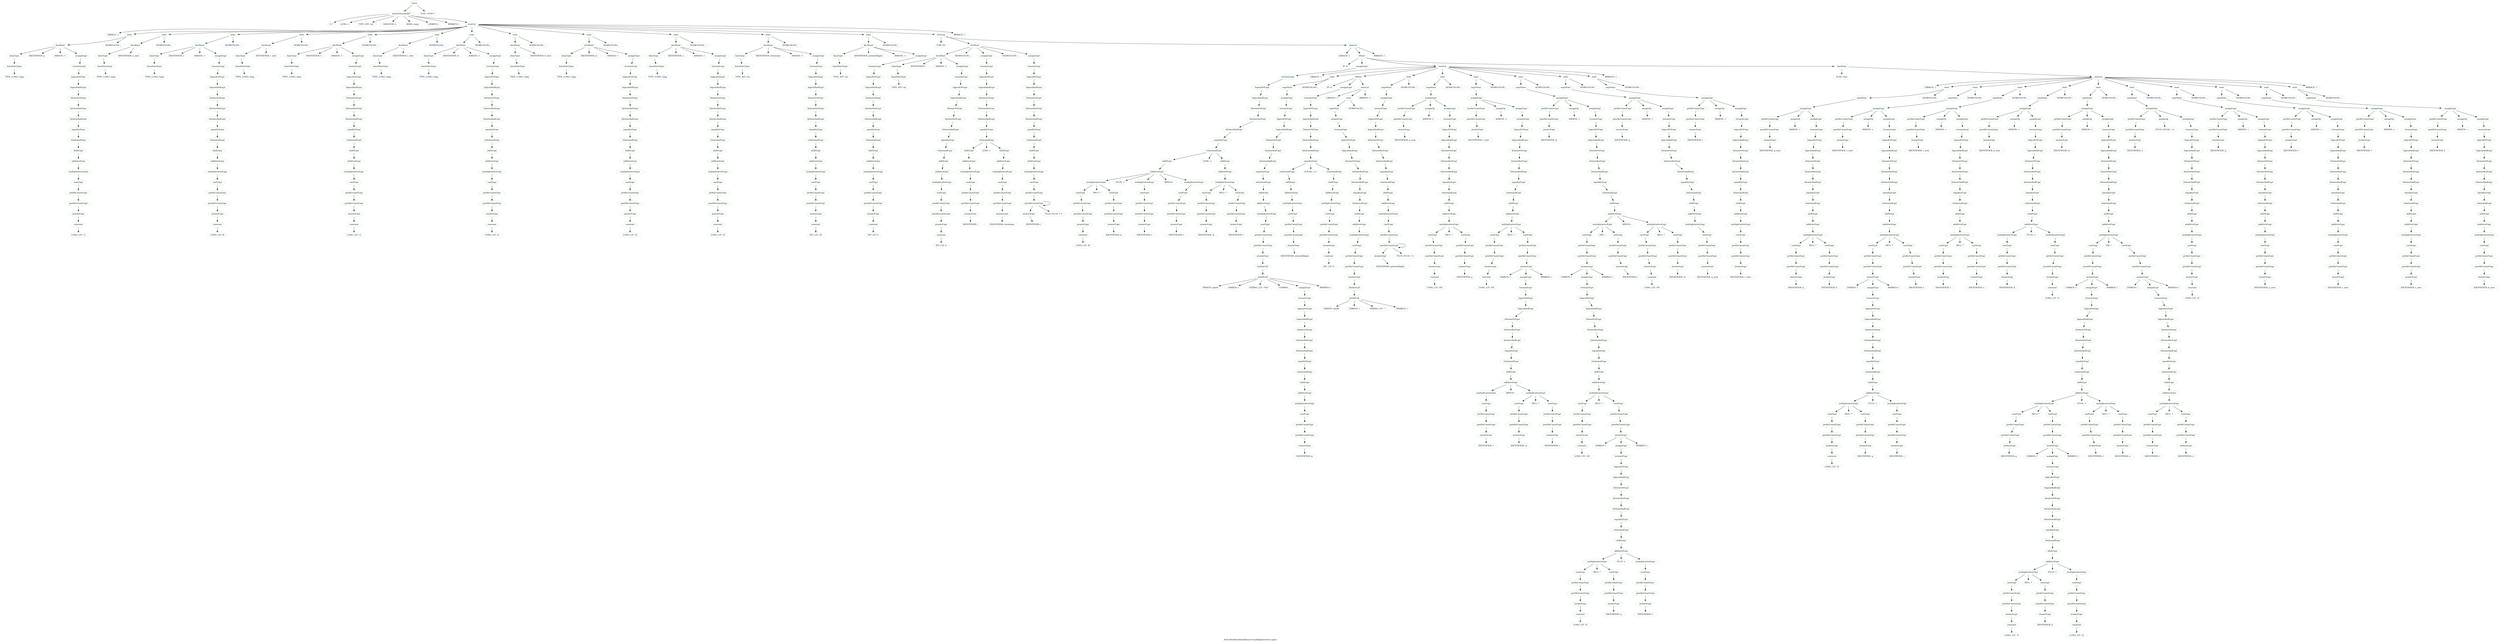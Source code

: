 digraph {
 rankdir="TB";
 label="./test-files/benchmark/success-pidigits/source.spice";
 L4C0_entry [color="lightgreen",label="entry"];
 L4C0_mainFunctionDef [color="lightgreen",label="mainFunctionDef"];
 L4C0_entry -> L4C0_mainFunctionDef;
 L4C0 [color="lightblue",label="F: f"];
 L4C0_mainFunctionDef -> L4C0
 L4C1 [color="lightblue",label="LESS: <"];
 L4C0_mainFunctionDef -> L4C1
 L4C2 [color="lightblue",label="TYPE_INT: int"];
 L4C0_mainFunctionDef -> L4C2
 L4C5 [color="lightblue",label="GREATER: >"];
 L4C0_mainFunctionDef -> L4C5
 L4C7 [color="lightblue",label="MAIN: main"];
 L4C0_mainFunctionDef -> L4C7
 L4C11 [color="lightblue",label="LPAREN: ("];
 L4C0_mainFunctionDef -> L4C11
 L4C12 [color="lightblue",label="RPAREN: )"];
 L4C0_mainFunctionDef -> L4C12
 L4C14_stmtLst [color="lightgreen",label="stmtLst"];
 L4C0_mainFunctionDef -> L4C14_stmtLst;
 L4C14 [color="lightblue",label="LBRACE: {"];
 L4C14_stmtLst -> L4C14
 L5C4_stmt [color="lightgreen",label="stmt"];
 L4C14_stmtLst -> L5C4_stmt;
 L5C4_declStmt [color="lightgreen",label="declStmt"];
 L5C4_stmt -> L5C4_declStmt;
 L5C4_dataType [color="lightgreen",label="dataType"];
 L5C4_declStmt -> L5C4_dataType;
 L5C4_baseDataType [color="lightgreen",label="baseDataType"];
 L5C4_dataType -> L5C4_baseDataType;
 L5C4 [color="lightblue",label="TYPE_LONG: long"];
 L5C4_baseDataType -> L5C4
 L5C9 [color="lightblue",label="IDENTIFIER: q"];
 L5C4_declStmt -> L5C9
 L5C11 [color="lightblue",label="ASSIGN: ="];
 L5C4_declStmt -> L5C11
 L5C13_assignExpr [color="lightgreen",label="assignExpr"];
 L5C4_declStmt -> L5C13_assignExpr;
 L5C13_ternaryExpr [color="lightgreen",label="ternaryExpr"];
 L5C13_assignExpr -> L5C13_ternaryExpr;
 L5C13_logicalOrExpr [color="lightgreen",label="logicalOrExpr"];
 L5C13_ternaryExpr -> L5C13_logicalOrExpr;
 L5C13_logicalAndExpr [color="lightgreen",label="logicalAndExpr"];
 L5C13_logicalOrExpr -> L5C13_logicalAndExpr;
 L5C13_bitwiseOrExpr [color="lightgreen",label="bitwiseOrExpr"];
 L5C13_logicalAndExpr -> L5C13_bitwiseOrExpr;
 L5C13_bitwiseXorExpr [color="lightgreen",label="bitwiseXorExpr"];
 L5C13_bitwiseOrExpr -> L5C13_bitwiseXorExpr;
 L5C13_bitwiseAndExpr [color="lightgreen",label="bitwiseAndExpr"];
 L5C13_bitwiseXorExpr -> L5C13_bitwiseAndExpr;
 L5C13_equalityExpr [color="lightgreen",label="equalityExpr"];
 L5C13_bitwiseAndExpr -> L5C13_equalityExpr;
 L5C13_relationalExpr [color="lightgreen",label="relationalExpr"];
 L5C13_equalityExpr -> L5C13_relationalExpr;
 L5C13_shiftExpr [color="lightgreen",label="shiftExpr"];
 L5C13_relationalExpr -> L5C13_shiftExpr;
 L5C13_additiveExpr [color="lightgreen",label="additiveExpr"];
 L5C13_shiftExpr -> L5C13_additiveExpr;
 L5C13_multiplicativeExpr [color="lightgreen",label="multiplicativeExpr"];
 L5C13_additiveExpr -> L5C13_multiplicativeExpr;
 L5C13_castExpr [color="lightgreen",label="castExpr"];
 L5C13_multiplicativeExpr -> L5C13_castExpr;
 L5C13_prefixUnaryExpr [color="lightgreen",label="prefixUnaryExpr"];
 L5C13_castExpr -> L5C13_prefixUnaryExpr;
 L5C13_postfixUnaryExpr [color="lightgreen",label="postfixUnaryExpr"];
 L5C13_prefixUnaryExpr -> L5C13_postfixUnaryExpr;
 L5C13_atomicExpr [color="lightgreen",label="atomicExpr"];
 L5C13_postfixUnaryExpr -> L5C13_atomicExpr;
 L5C13_constant [color="lightgreen",label="constant"];
 L5C13_atomicExpr -> L5C13_constant;
 L5C13 [color="lightblue",label="LONG_LIT: 1l"];
 L5C13_constant -> L5C13
 L5C15 [color="lightblue",label="SEMICOLON: ;"];
 L5C4_stmt -> L5C15
 L6C4_stmt [color="lightgreen",label="stmt"];
 L4C14_stmtLst -> L6C4_stmt;
 L6C4_declStmt [color="lightgreen",label="declStmt"];
 L6C4_stmt -> L6C4_declStmt;
 L6C4_dataType [color="lightgreen",label="dataType"];
 L6C4_declStmt -> L6C4_dataType;
 L6C4_baseDataType [color="lightgreen",label="baseDataType"];
 L6C4_dataType -> L6C4_baseDataType;
 L6C4 [color="lightblue",label="TYPE_LONG: long"];
 L6C4_baseDataType -> L6C4
 L6C9 [color="lightblue",label="IDENTIFIER: q_new"];
 L6C4_declStmt -> L6C9
 L6C14 [color="lightblue",label="SEMICOLON: ;"];
 L6C4_stmt -> L6C14
 L7C4_stmt [color="lightgreen",label="stmt"];
 L4C14_stmtLst -> L7C4_stmt;
 L7C4_declStmt [color="lightgreen",label="declStmt"];
 L7C4_stmt -> L7C4_declStmt;
 L7C4_dataType [color="lightgreen",label="dataType"];
 L7C4_declStmt -> L7C4_dataType;
 L7C4_baseDataType [color="lightgreen",label="baseDataType"];
 L7C4_dataType -> L7C4_baseDataType;
 L7C4 [color="lightblue",label="TYPE_LONG: long"];
 L7C4_baseDataType -> L7C4
 L7C9 [color="lightblue",label="IDENTIFIER: r"];
 L7C4_declStmt -> L7C9
 L7C11 [color="lightblue",label="ASSIGN: ="];
 L7C4_declStmt -> L7C11
 L7C13_assignExpr [color="lightgreen",label="assignExpr"];
 L7C4_declStmt -> L7C13_assignExpr;
 L7C13_ternaryExpr [color="lightgreen",label="ternaryExpr"];
 L7C13_assignExpr -> L7C13_ternaryExpr;
 L7C13_logicalOrExpr [color="lightgreen",label="logicalOrExpr"];
 L7C13_ternaryExpr -> L7C13_logicalOrExpr;
 L7C13_logicalAndExpr [color="lightgreen",label="logicalAndExpr"];
 L7C13_logicalOrExpr -> L7C13_logicalAndExpr;
 L7C13_bitwiseOrExpr [color="lightgreen",label="bitwiseOrExpr"];
 L7C13_logicalAndExpr -> L7C13_bitwiseOrExpr;
 L7C13_bitwiseXorExpr [color="lightgreen",label="bitwiseXorExpr"];
 L7C13_bitwiseOrExpr -> L7C13_bitwiseXorExpr;
 L7C13_bitwiseAndExpr [color="lightgreen",label="bitwiseAndExpr"];
 L7C13_bitwiseXorExpr -> L7C13_bitwiseAndExpr;
 L7C13_equalityExpr [color="lightgreen",label="equalityExpr"];
 L7C13_bitwiseAndExpr -> L7C13_equalityExpr;
 L7C13_relationalExpr [color="lightgreen",label="relationalExpr"];
 L7C13_equalityExpr -> L7C13_relationalExpr;
 L7C13_shiftExpr [color="lightgreen",label="shiftExpr"];
 L7C13_relationalExpr -> L7C13_shiftExpr;
 L7C13_additiveExpr [color="lightgreen",label="additiveExpr"];
 L7C13_shiftExpr -> L7C13_additiveExpr;
 L7C13_multiplicativeExpr [color="lightgreen",label="multiplicativeExpr"];
 L7C13_additiveExpr -> L7C13_multiplicativeExpr;
 L7C13_castExpr [color="lightgreen",label="castExpr"];
 L7C13_multiplicativeExpr -> L7C13_castExpr;
 L7C13_prefixUnaryExpr [color="lightgreen",label="prefixUnaryExpr"];
 L7C13_castExpr -> L7C13_prefixUnaryExpr;
 L7C13_postfixUnaryExpr [color="lightgreen",label="postfixUnaryExpr"];
 L7C13_prefixUnaryExpr -> L7C13_postfixUnaryExpr;
 L7C13_atomicExpr [color="lightgreen",label="atomicExpr"];
 L7C13_postfixUnaryExpr -> L7C13_atomicExpr;
 L7C13_constant [color="lightgreen",label="constant"];
 L7C13_atomicExpr -> L7C13_constant;
 L7C13 [color="lightblue",label="LONG_LIT: 0l"];
 L7C13_constant -> L7C13
 L7C15 [color="lightblue",label="SEMICOLON: ;"];
 L7C4_stmt -> L7C15
 L8C4_stmt [color="lightgreen",label="stmt"];
 L4C14_stmtLst -> L8C4_stmt;
 L8C4_declStmt [color="lightgreen",label="declStmt"];
 L8C4_stmt -> L8C4_declStmt;
 L8C4_dataType [color="lightgreen",label="dataType"];
 L8C4_declStmt -> L8C4_dataType;
 L8C4_baseDataType [color="lightgreen",label="baseDataType"];
 L8C4_dataType -> L8C4_baseDataType;
 L8C4 [color="lightblue",label="TYPE_LONG: long"];
 L8C4_baseDataType -> L8C4
 L8C9 [color="lightblue",label="IDENTIFIER: r_new"];
 L8C4_declStmt -> L8C9
 L8C14 [color="lightblue",label="SEMICOLON: ;"];
 L8C4_stmt -> L8C14
 L9C4_stmt [color="lightgreen",label="stmt"];
 L4C14_stmtLst -> L9C4_stmt;
 L9C4_declStmt [color="lightgreen",label="declStmt"];
 L9C4_stmt -> L9C4_declStmt;
 L9C4_dataType [color="lightgreen",label="dataType"];
 L9C4_declStmt -> L9C4_dataType;
 L9C4_baseDataType [color="lightgreen",label="baseDataType"];
 L9C4_dataType -> L9C4_baseDataType;
 L9C4 [color="lightblue",label="TYPE_LONG: long"];
 L9C4_baseDataType -> L9C4
 L9C9 [color="lightblue",label="IDENTIFIER: t"];
 L9C4_declStmt -> L9C9
 L9C11 [color="lightblue",label="ASSIGN: ="];
 L9C4_declStmt -> L9C11
 L9C13_assignExpr [color="lightgreen",label="assignExpr"];
 L9C4_declStmt -> L9C13_assignExpr;
 L9C13_ternaryExpr [color="lightgreen",label="ternaryExpr"];
 L9C13_assignExpr -> L9C13_ternaryExpr;
 L9C13_logicalOrExpr [color="lightgreen",label="logicalOrExpr"];
 L9C13_ternaryExpr -> L9C13_logicalOrExpr;
 L9C13_logicalAndExpr [color="lightgreen",label="logicalAndExpr"];
 L9C13_logicalOrExpr -> L9C13_logicalAndExpr;
 L9C13_bitwiseOrExpr [color="lightgreen",label="bitwiseOrExpr"];
 L9C13_logicalAndExpr -> L9C13_bitwiseOrExpr;
 L9C13_bitwiseXorExpr [color="lightgreen",label="bitwiseXorExpr"];
 L9C13_bitwiseOrExpr -> L9C13_bitwiseXorExpr;
 L9C13_bitwiseAndExpr [color="lightgreen",label="bitwiseAndExpr"];
 L9C13_bitwiseXorExpr -> L9C13_bitwiseAndExpr;
 L9C13_equalityExpr [color="lightgreen",label="equalityExpr"];
 L9C13_bitwiseAndExpr -> L9C13_equalityExpr;
 L9C13_relationalExpr [color="lightgreen",label="relationalExpr"];
 L9C13_equalityExpr -> L9C13_relationalExpr;
 L9C13_shiftExpr [color="lightgreen",label="shiftExpr"];
 L9C13_relationalExpr -> L9C13_shiftExpr;
 L9C13_additiveExpr [color="lightgreen",label="additiveExpr"];
 L9C13_shiftExpr -> L9C13_additiveExpr;
 L9C13_multiplicativeExpr [color="lightgreen",label="multiplicativeExpr"];
 L9C13_additiveExpr -> L9C13_multiplicativeExpr;
 L9C13_castExpr [color="lightgreen",label="castExpr"];
 L9C13_multiplicativeExpr -> L9C13_castExpr;
 L9C13_prefixUnaryExpr [color="lightgreen",label="prefixUnaryExpr"];
 L9C13_castExpr -> L9C13_prefixUnaryExpr;
 L9C13_postfixUnaryExpr [color="lightgreen",label="postfixUnaryExpr"];
 L9C13_prefixUnaryExpr -> L9C13_postfixUnaryExpr;
 L9C13_atomicExpr [color="lightgreen",label="atomicExpr"];
 L9C13_postfixUnaryExpr -> L9C13_atomicExpr;
 L9C13_constant [color="lightgreen",label="constant"];
 L9C13_atomicExpr -> L9C13_constant;
 L9C13 [color="lightblue",label="LONG_LIT: 1l"];
 L9C13_constant -> L9C13
 L9C15 [color="lightblue",label="SEMICOLON: ;"];
 L9C4_stmt -> L9C15
 L10C4_stmt [color="lightgreen",label="stmt"];
 L4C14_stmtLst -> L10C4_stmt;
 L10C4_declStmt [color="lightgreen",label="declStmt"];
 L10C4_stmt -> L10C4_declStmt;
 L10C4_dataType [color="lightgreen",label="dataType"];
 L10C4_declStmt -> L10C4_dataType;
 L10C4_baseDataType [color="lightgreen",label="baseDataType"];
 L10C4_dataType -> L10C4_baseDataType;
 L10C4 [color="lightblue",label="TYPE_LONG: long"];
 L10C4_baseDataType -> L10C4
 L10C9 [color="lightblue",label="IDENTIFIER: t_new"];
 L10C4_declStmt -> L10C9
 L10C14 [color="lightblue",label="SEMICOLON: ;"];
 L10C4_stmt -> L10C14
 L11C4_stmt [color="lightgreen",label="stmt"];
 L4C14_stmtLst -> L11C4_stmt;
 L11C4_declStmt [color="lightgreen",label="declStmt"];
 L11C4_stmt -> L11C4_declStmt;
 L11C4_dataType [color="lightgreen",label="dataType"];
 L11C4_declStmt -> L11C4_dataType;
 L11C4_baseDataType [color="lightgreen",label="baseDataType"];
 L11C4_dataType -> L11C4_baseDataType;
 L11C4 [color="lightblue",label="TYPE_LONG: long"];
 L11C4_baseDataType -> L11C4
 L11C9 [color="lightblue",label="IDENTIFIER: k"];
 L11C4_declStmt -> L11C9
 L11C11 [color="lightblue",label="ASSIGN: ="];
 L11C4_declStmt -> L11C11
 L11C13_assignExpr [color="lightgreen",label="assignExpr"];
 L11C4_declStmt -> L11C13_assignExpr;
 L11C13_ternaryExpr [color="lightgreen",label="ternaryExpr"];
 L11C13_assignExpr -> L11C13_ternaryExpr;
 L11C13_logicalOrExpr [color="lightgreen",label="logicalOrExpr"];
 L11C13_ternaryExpr -> L11C13_logicalOrExpr;
 L11C13_logicalAndExpr [color="lightgreen",label="logicalAndExpr"];
 L11C13_logicalOrExpr -> L11C13_logicalAndExpr;
 L11C13_bitwiseOrExpr [color="lightgreen",label="bitwiseOrExpr"];
 L11C13_logicalAndExpr -> L11C13_bitwiseOrExpr;
 L11C13_bitwiseXorExpr [color="lightgreen",label="bitwiseXorExpr"];
 L11C13_bitwiseOrExpr -> L11C13_bitwiseXorExpr;
 L11C13_bitwiseAndExpr [color="lightgreen",label="bitwiseAndExpr"];
 L11C13_bitwiseXorExpr -> L11C13_bitwiseAndExpr;
 L11C13_equalityExpr [color="lightgreen",label="equalityExpr"];
 L11C13_bitwiseAndExpr -> L11C13_equalityExpr;
 L11C13_relationalExpr [color="lightgreen",label="relationalExpr"];
 L11C13_equalityExpr -> L11C13_relationalExpr;
 L11C13_shiftExpr [color="lightgreen",label="shiftExpr"];
 L11C13_relationalExpr -> L11C13_shiftExpr;
 L11C13_additiveExpr [color="lightgreen",label="additiveExpr"];
 L11C13_shiftExpr -> L11C13_additiveExpr;
 L11C13_multiplicativeExpr [color="lightgreen",label="multiplicativeExpr"];
 L11C13_additiveExpr -> L11C13_multiplicativeExpr;
 L11C13_castExpr [color="lightgreen",label="castExpr"];
 L11C13_multiplicativeExpr -> L11C13_castExpr;
 L11C13_prefixUnaryExpr [color="lightgreen",label="prefixUnaryExpr"];
 L11C13_castExpr -> L11C13_prefixUnaryExpr;
 L11C13_postfixUnaryExpr [color="lightgreen",label="postfixUnaryExpr"];
 L11C13_prefixUnaryExpr -> L11C13_postfixUnaryExpr;
 L11C13_atomicExpr [color="lightgreen",label="atomicExpr"];
 L11C13_postfixUnaryExpr -> L11C13_atomicExpr;
 L11C13_constant [color="lightgreen",label="constant"];
 L11C13_atomicExpr -> L11C13_constant;
 L11C13 [color="lightblue",label="LONG_LIT: 1l"];
 L11C13_constant -> L11C13
 L11C15 [color="lightblue",label="SEMICOLON: ;"];
 L11C4_stmt -> L11C15
 L12C4_stmt [color="lightgreen",label="stmt"];
 L4C14_stmtLst -> L12C4_stmt;
 L12C4_declStmt [color="lightgreen",label="declStmt"];
 L12C4_stmt -> L12C4_declStmt;
 L12C4_dataType [color="lightgreen",label="dataType"];
 L12C4_declStmt -> L12C4_dataType;
 L12C4_baseDataType [color="lightgreen",label="baseDataType"];
 L12C4_dataType -> L12C4_baseDataType;
 L12C4 [color="lightblue",label="TYPE_LONG: long"];
 L12C4_baseDataType -> L12C4
 L12C9 [color="lightblue",label="IDENTIFIER: k_new"];
 L12C4_declStmt -> L12C9
 L12C14 [color="lightblue",label="SEMICOLON: ;"];
 L12C4_stmt -> L12C14
 L13C4_stmt [color="lightgreen",label="stmt"];
 L4C14_stmtLst -> L13C4_stmt;
 L13C4_declStmt [color="lightgreen",label="declStmt"];
 L13C4_stmt -> L13C4_declStmt;
 L13C4_dataType [color="lightgreen",label="dataType"];
 L13C4_declStmt -> L13C4_dataType;
 L13C4_baseDataType [color="lightgreen",label="baseDataType"];
 L13C4_dataType -> L13C4_baseDataType;
 L13C4 [color="lightblue",label="TYPE_LONG: long"];
 L13C4_baseDataType -> L13C4
 L13C9 [color="lightblue",label="IDENTIFIER: m"];
 L13C4_declStmt -> L13C9
 L13C11 [color="lightblue",label="ASSIGN: ="];
 L13C4_declStmt -> L13C11
 L13C13_assignExpr [color="lightgreen",label="assignExpr"];
 L13C4_declStmt -> L13C13_assignExpr;
 L13C13_ternaryExpr [color="lightgreen",label="ternaryExpr"];
 L13C13_assignExpr -> L13C13_ternaryExpr;
 L13C13_logicalOrExpr [color="lightgreen",label="logicalOrExpr"];
 L13C13_ternaryExpr -> L13C13_logicalOrExpr;
 L13C13_logicalAndExpr [color="lightgreen",label="logicalAndExpr"];
 L13C13_logicalOrExpr -> L13C13_logicalAndExpr;
 L13C13_bitwiseOrExpr [color="lightgreen",label="bitwiseOrExpr"];
 L13C13_logicalAndExpr -> L13C13_bitwiseOrExpr;
 L13C13_bitwiseXorExpr [color="lightgreen",label="bitwiseXorExpr"];
 L13C13_bitwiseOrExpr -> L13C13_bitwiseXorExpr;
 L13C13_bitwiseAndExpr [color="lightgreen",label="bitwiseAndExpr"];
 L13C13_bitwiseXorExpr -> L13C13_bitwiseAndExpr;
 L13C13_equalityExpr [color="lightgreen",label="equalityExpr"];
 L13C13_bitwiseAndExpr -> L13C13_equalityExpr;
 L13C13_relationalExpr [color="lightgreen",label="relationalExpr"];
 L13C13_equalityExpr -> L13C13_relationalExpr;
 L13C13_shiftExpr [color="lightgreen",label="shiftExpr"];
 L13C13_relationalExpr -> L13C13_shiftExpr;
 L13C13_additiveExpr [color="lightgreen",label="additiveExpr"];
 L13C13_shiftExpr -> L13C13_additiveExpr;
 L13C13_multiplicativeExpr [color="lightgreen",label="multiplicativeExpr"];
 L13C13_additiveExpr -> L13C13_multiplicativeExpr;
 L13C13_castExpr [color="lightgreen",label="castExpr"];
 L13C13_multiplicativeExpr -> L13C13_castExpr;
 L13C13_prefixUnaryExpr [color="lightgreen",label="prefixUnaryExpr"];
 L13C13_castExpr -> L13C13_prefixUnaryExpr;
 L13C13_postfixUnaryExpr [color="lightgreen",label="postfixUnaryExpr"];
 L13C13_prefixUnaryExpr -> L13C13_postfixUnaryExpr;
 L13C13_atomicExpr [color="lightgreen",label="atomicExpr"];
 L13C13_postfixUnaryExpr -> L13C13_atomicExpr;
 L13C13_constant [color="lightgreen",label="constant"];
 L13C13_atomicExpr -> L13C13_constant;
 L13C13 [color="lightblue",label="LONG_LIT: 3l"];
 L13C13_constant -> L13C13
 L13C15 [color="lightblue",label="SEMICOLON: ;"];
 L13C4_stmt -> L13C15
 L14C4_stmt [color="lightgreen",label="stmt"];
 L4C14_stmtLst -> L14C4_stmt;
 L14C4_declStmt [color="lightgreen",label="declStmt"];
 L14C4_stmt -> L14C4_declStmt;
 L14C4_dataType [color="lightgreen",label="dataType"];
 L14C4_declStmt -> L14C4_dataType;
 L14C4_baseDataType [color="lightgreen",label="baseDataType"];
 L14C4_dataType -> L14C4_baseDataType;
 L14C4 [color="lightblue",label="TYPE_LONG: long"];
 L14C4_baseDataType -> L14C4
 L14C9 [color="lightblue",label="IDENTIFIER: x"];
 L14C4_declStmt -> L14C9
 L14C11 [color="lightblue",label="ASSIGN: ="];
 L14C4_declStmt -> L14C11
 L14C13_assignExpr [color="lightgreen",label="assignExpr"];
 L14C4_declStmt -> L14C13_assignExpr;
 L14C13_ternaryExpr [color="lightgreen",label="ternaryExpr"];
 L14C13_assignExpr -> L14C13_ternaryExpr;
 L14C13_logicalOrExpr [color="lightgreen",label="logicalOrExpr"];
 L14C13_ternaryExpr -> L14C13_logicalOrExpr;
 L14C13_logicalAndExpr [color="lightgreen",label="logicalAndExpr"];
 L14C13_logicalOrExpr -> L14C13_logicalAndExpr;
 L14C13_bitwiseOrExpr [color="lightgreen",label="bitwiseOrExpr"];
 L14C13_logicalAndExpr -> L14C13_bitwiseOrExpr;
 L14C13_bitwiseXorExpr [color="lightgreen",label="bitwiseXorExpr"];
 L14C13_bitwiseOrExpr -> L14C13_bitwiseXorExpr;
 L14C13_bitwiseAndExpr [color="lightgreen",label="bitwiseAndExpr"];
 L14C13_bitwiseXorExpr -> L14C13_bitwiseAndExpr;
 L14C13_equalityExpr [color="lightgreen",label="equalityExpr"];
 L14C13_bitwiseAndExpr -> L14C13_equalityExpr;
 L14C13_relationalExpr [color="lightgreen",label="relationalExpr"];
 L14C13_equalityExpr -> L14C13_relationalExpr;
 L14C13_shiftExpr [color="lightgreen",label="shiftExpr"];
 L14C13_relationalExpr -> L14C13_shiftExpr;
 L14C13_additiveExpr [color="lightgreen",label="additiveExpr"];
 L14C13_shiftExpr -> L14C13_additiveExpr;
 L14C13_multiplicativeExpr [color="lightgreen",label="multiplicativeExpr"];
 L14C13_additiveExpr -> L14C13_multiplicativeExpr;
 L14C13_castExpr [color="lightgreen",label="castExpr"];
 L14C13_multiplicativeExpr -> L14C13_castExpr;
 L14C13_prefixUnaryExpr [color="lightgreen",label="prefixUnaryExpr"];
 L14C13_castExpr -> L14C13_prefixUnaryExpr;
 L14C13_postfixUnaryExpr [color="lightgreen",label="postfixUnaryExpr"];
 L14C13_prefixUnaryExpr -> L14C13_postfixUnaryExpr;
 L14C13_atomicExpr [color="lightgreen",label="atomicExpr"];
 L14C13_postfixUnaryExpr -> L14C13_atomicExpr;
 L14C13_constant [color="lightgreen",label="constant"];
 L14C13_atomicExpr -> L14C13_constant;
 L14C13 [color="lightblue",label="LONG_LIT: 3l"];
 L14C13_constant -> L14C13
 L14C15 [color="lightblue",label="SEMICOLON: ;"];
 L14C4_stmt -> L14C15
 L16C4_stmt [color="lightgreen",label="stmt"];
 L4C14_stmtLst -> L16C4_stmt;
 L16C4_declStmt [color="lightgreen",label="declStmt"];
 L16C4_stmt -> L16C4_declStmt;
 L16C4_dataType [color="lightgreen",label="dataType"];
 L16C4_declStmt -> L16C4_dataType;
 L16C4_baseDataType [color="lightgreen",label="baseDataType"];
 L16C4_dataType -> L16C4_baseDataType;
 L16C4 [color="lightblue",label="TYPE_INT: int"];
 L16C4_baseDataType -> L16C4
 L16C8 [color="lightblue",label="IDENTIFIER: iterations"];
 L16C4_declStmt -> L16C8
 L16C19 [color="lightblue",label="ASSIGN: ="];
 L16C4_declStmt -> L16C19
 L16C21_assignExpr [color="lightgreen",label="assignExpr"];
 L16C4_declStmt -> L16C21_assignExpr;
 L16C21_ternaryExpr [color="lightgreen",label="ternaryExpr"];
 L16C21_assignExpr -> L16C21_ternaryExpr;
 L16C21_logicalOrExpr [color="lightgreen",label="logicalOrExpr"];
 L16C21_ternaryExpr -> L16C21_logicalOrExpr;
 L16C21_logicalAndExpr [color="lightgreen",label="logicalAndExpr"];
 L16C21_logicalOrExpr -> L16C21_logicalAndExpr;
 L16C21_bitwiseOrExpr [color="lightgreen",label="bitwiseOrExpr"];
 L16C21_logicalAndExpr -> L16C21_bitwiseOrExpr;
 L16C21_bitwiseXorExpr [color="lightgreen",label="bitwiseXorExpr"];
 L16C21_bitwiseOrExpr -> L16C21_bitwiseXorExpr;
 L16C21_bitwiseAndExpr [color="lightgreen",label="bitwiseAndExpr"];
 L16C21_bitwiseXorExpr -> L16C21_bitwiseAndExpr;
 L16C21_equalityExpr [color="lightgreen",label="equalityExpr"];
 L16C21_bitwiseAndExpr -> L16C21_equalityExpr;
 L16C21_relationalExpr [color="lightgreen",label="relationalExpr"];
 L16C21_equalityExpr -> L16C21_relationalExpr;
 L16C21_shiftExpr [color="lightgreen",label="shiftExpr"];
 L16C21_relationalExpr -> L16C21_shiftExpr;
 L16C21_additiveExpr [color="lightgreen",label="additiveExpr"];
 L16C21_shiftExpr -> L16C21_additiveExpr;
 L16C21_multiplicativeExpr [color="lightgreen",label="multiplicativeExpr"];
 L16C21_additiveExpr -> L16C21_multiplicativeExpr;
 L16C21_castExpr [color="lightgreen",label="castExpr"];
 L16C21_multiplicativeExpr -> L16C21_castExpr;
 L16C21_prefixUnaryExpr [color="lightgreen",label="prefixUnaryExpr"];
 L16C21_castExpr -> L16C21_prefixUnaryExpr;
 L16C21_postfixUnaryExpr [color="lightgreen",label="postfixUnaryExpr"];
 L16C21_prefixUnaryExpr -> L16C21_postfixUnaryExpr;
 L16C21_atomicExpr [color="lightgreen",label="atomicExpr"];
 L16C21_postfixUnaryExpr -> L16C21_atomicExpr;
 L16C21_constant [color="lightgreen",label="constant"];
 L16C21_atomicExpr -> L16C21_constant;
 L16C21 [color="lightblue",label="INT_LIT: 20"];
 L16C21_constant -> L16C21
 L16C23 [color="lightblue",label="SEMICOLON: ;"];
 L16C4_stmt -> L16C23
 L17C4_stmt [color="lightgreen",label="stmt"];
 L4C14_stmtLst -> L17C4_stmt;
 L17C4_declStmt [color="lightgreen",label="declStmt"];
 L17C4_stmt -> L17C4_declStmt;
 L17C4_dataType [color="lightgreen",label="dataType"];
 L17C4_declStmt -> L17C4_dataType;
 L17C4_baseDataType [color="lightgreen",label="baseDataType"];
 L17C4_dataType -> L17C4_baseDataType;
 L17C4 [color="lightblue",label="TYPE_INT: int"];
 L17C4_baseDataType -> L17C4
 L17C8 [color="lightblue",label="IDENTIFIER: printedDigits"];
 L17C4_declStmt -> L17C8
 L17C22 [color="lightblue",label="ASSIGN: ="];
 L17C4_declStmt -> L17C22
 L17C24_assignExpr [color="lightgreen",label="assignExpr"];
 L17C4_declStmt -> L17C24_assignExpr;
 L17C24_ternaryExpr [color="lightgreen",label="ternaryExpr"];
 L17C24_assignExpr -> L17C24_ternaryExpr;
 L17C24_logicalOrExpr [color="lightgreen",label="logicalOrExpr"];
 L17C24_ternaryExpr -> L17C24_logicalOrExpr;
 L17C24_logicalAndExpr [color="lightgreen",label="logicalAndExpr"];
 L17C24_logicalOrExpr -> L17C24_logicalAndExpr;
 L17C24_bitwiseOrExpr [color="lightgreen",label="bitwiseOrExpr"];
 L17C24_logicalAndExpr -> L17C24_bitwiseOrExpr;
 L17C24_bitwiseXorExpr [color="lightgreen",label="bitwiseXorExpr"];
 L17C24_bitwiseOrExpr -> L17C24_bitwiseXorExpr;
 L17C24_bitwiseAndExpr [color="lightgreen",label="bitwiseAndExpr"];
 L17C24_bitwiseXorExpr -> L17C24_bitwiseAndExpr;
 L17C24_equalityExpr [color="lightgreen",label="equalityExpr"];
 L17C24_bitwiseAndExpr -> L17C24_equalityExpr;
 L17C24_relationalExpr [color="lightgreen",label="relationalExpr"];
 L17C24_equalityExpr -> L17C24_relationalExpr;
 L17C24_shiftExpr [color="lightgreen",label="shiftExpr"];
 L17C24_relationalExpr -> L17C24_shiftExpr;
 L17C24_additiveExpr [color="lightgreen",label="additiveExpr"];
 L17C24_shiftExpr -> L17C24_additiveExpr;
 L17C24_multiplicativeExpr [color="lightgreen",label="multiplicativeExpr"];
 L17C24_additiveExpr -> L17C24_multiplicativeExpr;
 L17C24_castExpr [color="lightgreen",label="castExpr"];
 L17C24_multiplicativeExpr -> L17C24_castExpr;
 L17C24_prefixUnaryExpr [color="lightgreen",label="prefixUnaryExpr"];
 L17C24_castExpr -> L17C24_prefixUnaryExpr;
 L17C24_postfixUnaryExpr [color="lightgreen",label="postfixUnaryExpr"];
 L17C24_prefixUnaryExpr -> L17C24_postfixUnaryExpr;
 L17C24_atomicExpr [color="lightgreen",label="atomicExpr"];
 L17C24_postfixUnaryExpr -> L17C24_atomicExpr;
 L17C24_constant [color="lightgreen",label="constant"];
 L17C24_atomicExpr -> L17C24_constant;
 L17C24 [color="lightblue",label="INT_LIT: 0"];
 L17C24_constant -> L17C24
 L17C25 [color="lightblue",label="SEMICOLON: ;"];
 L17C4_stmt -> L17C25
 L19C4_forLoop [color="lightgreen",label="forLoop"];
 L4C14_stmtLst -> L19C4_forLoop;
 L19C4 [color="lightblue",label="FOR: for"];
 L19C4_forLoop -> L19C4
 L19C8_forHead [color="lightgreen",label="forHead"];
 L19C4_forLoop -> L19C8_forHead;
 L19C8_declStmt [color="lightgreen",label="declStmt"];
 L19C8_forHead -> L19C8_declStmt;
 L19C8_dataType [color="lightgreen",label="dataType"];
 L19C8_declStmt -> L19C8_dataType;
 L19C8_baseDataType [color="lightgreen",label="baseDataType"];
 L19C8_dataType -> L19C8_baseDataType;
 L19C8 [color="lightblue",label="TYPE_INT: int"];
 L19C8_baseDataType -> L19C8
 L19C12 [color="lightblue",label="IDENTIFIER: i"];
 L19C8_declStmt -> L19C12
 L19C14 [color="lightblue",label="ASSIGN: ="];
 L19C8_declStmt -> L19C14
 L19C16_assignExpr [color="lightgreen",label="assignExpr"];
 L19C8_declStmt -> L19C16_assignExpr;
 L19C16_ternaryExpr [color="lightgreen",label="ternaryExpr"];
 L19C16_assignExpr -> L19C16_ternaryExpr;
 L19C16_logicalOrExpr [color="lightgreen",label="logicalOrExpr"];
 L19C16_ternaryExpr -> L19C16_logicalOrExpr;
 L19C16_logicalAndExpr [color="lightgreen",label="logicalAndExpr"];
 L19C16_logicalOrExpr -> L19C16_logicalAndExpr;
 L19C16_bitwiseOrExpr [color="lightgreen",label="bitwiseOrExpr"];
 L19C16_logicalAndExpr -> L19C16_bitwiseOrExpr;
 L19C16_bitwiseXorExpr [color="lightgreen",label="bitwiseXorExpr"];
 L19C16_bitwiseOrExpr -> L19C16_bitwiseXorExpr;
 L19C16_bitwiseAndExpr [color="lightgreen",label="bitwiseAndExpr"];
 L19C16_bitwiseXorExpr -> L19C16_bitwiseAndExpr;
 L19C16_equalityExpr [color="lightgreen",label="equalityExpr"];
 L19C16_bitwiseAndExpr -> L19C16_equalityExpr;
 L19C16_relationalExpr [color="lightgreen",label="relationalExpr"];
 L19C16_equalityExpr -> L19C16_relationalExpr;
 L19C16_shiftExpr [color="lightgreen",label="shiftExpr"];
 L19C16_relationalExpr -> L19C16_shiftExpr;
 L19C16_additiveExpr [color="lightgreen",label="additiveExpr"];
 L19C16_shiftExpr -> L19C16_additiveExpr;
 L19C16_multiplicativeExpr [color="lightgreen",label="multiplicativeExpr"];
 L19C16_additiveExpr -> L19C16_multiplicativeExpr;
 L19C16_castExpr [color="lightgreen",label="castExpr"];
 L19C16_multiplicativeExpr -> L19C16_castExpr;
 L19C16_prefixUnaryExpr [color="lightgreen",label="prefixUnaryExpr"];
 L19C16_castExpr -> L19C16_prefixUnaryExpr;
 L19C16_postfixUnaryExpr [color="lightgreen",label="postfixUnaryExpr"];
 L19C16_prefixUnaryExpr -> L19C16_postfixUnaryExpr;
 L19C16_atomicExpr [color="lightgreen",label="atomicExpr"];
 L19C16_postfixUnaryExpr -> L19C16_atomicExpr;
 L19C16_constant [color="lightgreen",label="constant"];
 L19C16_atomicExpr -> L19C16_constant;
 L19C16 [color="lightblue",label="INT_LIT: 0"];
 L19C16_constant -> L19C16
 L19C17 [color="lightblue",label="SEMICOLON: ;"];
 L19C8_forHead -> L19C17
 L19C19_assignExpr [color="lightgreen",label="assignExpr"];
 L19C8_forHead -> L19C19_assignExpr;
 L19C19_ternaryExpr [color="lightgreen",label="ternaryExpr"];
 L19C19_assignExpr -> L19C19_ternaryExpr;
 L19C19_logicalOrExpr [color="lightgreen",label="logicalOrExpr"];
 L19C19_ternaryExpr -> L19C19_logicalOrExpr;
 L19C19_logicalAndExpr [color="lightgreen",label="logicalAndExpr"];
 L19C19_logicalOrExpr -> L19C19_logicalAndExpr;
 L19C19_bitwiseOrExpr [color="lightgreen",label="bitwiseOrExpr"];
 L19C19_logicalAndExpr -> L19C19_bitwiseOrExpr;
 L19C19_bitwiseXorExpr [color="lightgreen",label="bitwiseXorExpr"];
 L19C19_bitwiseOrExpr -> L19C19_bitwiseXorExpr;
 L19C19_bitwiseAndExpr [color="lightgreen",label="bitwiseAndExpr"];
 L19C19_bitwiseXorExpr -> L19C19_bitwiseAndExpr;
 L19C19_equalityExpr [color="lightgreen",label="equalityExpr"];
 L19C19_bitwiseAndExpr -> L19C19_equalityExpr;
 L19C19_relationalExpr [color="lightgreen",label="relationalExpr"];
 L19C19_equalityExpr -> L19C19_relationalExpr;
 L19C19_shiftExpr [color="lightgreen",label="shiftExpr"];
 L19C19_relationalExpr -> L19C19_shiftExpr;
 L19C19_additiveExpr [color="lightgreen",label="additiveExpr"];
 L19C19_shiftExpr -> L19C19_additiveExpr;
 L19C19_multiplicativeExpr [color="lightgreen",label="multiplicativeExpr"];
 L19C19_additiveExpr -> L19C19_multiplicativeExpr;
 L19C19_castExpr [color="lightgreen",label="castExpr"];
 L19C19_multiplicativeExpr -> L19C19_castExpr;
 L19C19_prefixUnaryExpr [color="lightgreen",label="prefixUnaryExpr"];
 L19C19_castExpr -> L19C19_prefixUnaryExpr;
 L19C19_postfixUnaryExpr [color="lightgreen",label="postfixUnaryExpr"];
 L19C19_prefixUnaryExpr -> L19C19_postfixUnaryExpr;
 L19C19_atomicExpr [color="lightgreen",label="atomicExpr"];
 L19C19_postfixUnaryExpr -> L19C19_atomicExpr;
 L19C19 [color="lightblue",label="IDENTIFIER: i"];
 L19C19_atomicExpr -> L19C19
 L19C21 [color="lightblue",label="LESS: <"];
 L19C19_relationalExpr -> L19C21
 L19C23_shiftExpr [color="lightgreen",label="shiftExpr"];
 L19C19_relationalExpr -> L19C23_shiftExpr;
 L19C23_additiveExpr [color="lightgreen",label="additiveExpr"];
 L19C23_shiftExpr -> L19C23_additiveExpr;
 L19C23_multiplicativeExpr [color="lightgreen",label="multiplicativeExpr"];
 L19C23_additiveExpr -> L19C23_multiplicativeExpr;
 L19C23_castExpr [color="lightgreen",label="castExpr"];
 L19C23_multiplicativeExpr -> L19C23_castExpr;
 L19C23_prefixUnaryExpr [color="lightgreen",label="prefixUnaryExpr"];
 L19C23_castExpr -> L19C23_prefixUnaryExpr;
 L19C23_postfixUnaryExpr [color="lightgreen",label="postfixUnaryExpr"];
 L19C23_prefixUnaryExpr -> L19C23_postfixUnaryExpr;
 L19C23_atomicExpr [color="lightgreen",label="atomicExpr"];
 L19C23_postfixUnaryExpr -> L19C23_atomicExpr;
 L19C23 [color="lightblue",label="IDENTIFIER: iterations"];
 L19C23_atomicExpr -> L19C23
 L19C33 [color="lightblue",label="SEMICOLON: ;"];
 L19C8_forHead -> L19C33
 L19C35_assignExpr [color="lightgreen",label="assignExpr"];
 L19C8_forHead -> L19C35_assignExpr;
 L19C35_ternaryExpr [color="lightgreen",label="ternaryExpr"];
 L19C35_assignExpr -> L19C35_ternaryExpr;
 L19C35_logicalOrExpr [color="lightgreen",label="logicalOrExpr"];
 L19C35_ternaryExpr -> L19C35_logicalOrExpr;
 L19C35_logicalAndExpr [color="lightgreen",label="logicalAndExpr"];
 L19C35_logicalOrExpr -> L19C35_logicalAndExpr;
 L19C35_bitwiseOrExpr [color="lightgreen",label="bitwiseOrExpr"];
 L19C35_logicalAndExpr -> L19C35_bitwiseOrExpr;
 L19C35_bitwiseXorExpr [color="lightgreen",label="bitwiseXorExpr"];
 L19C35_bitwiseOrExpr -> L19C35_bitwiseXorExpr;
 L19C35_bitwiseAndExpr [color="lightgreen",label="bitwiseAndExpr"];
 L19C35_bitwiseXorExpr -> L19C35_bitwiseAndExpr;
 L19C35_equalityExpr [color="lightgreen",label="equalityExpr"];
 L19C35_bitwiseAndExpr -> L19C35_equalityExpr;
 L19C35_relationalExpr [color="lightgreen",label="relationalExpr"];
 L19C35_equalityExpr -> L19C35_relationalExpr;
 L19C35_shiftExpr [color="lightgreen",label="shiftExpr"];
 L19C35_relationalExpr -> L19C35_shiftExpr;
 L19C35_additiveExpr [color="lightgreen",label="additiveExpr"];
 L19C35_shiftExpr -> L19C35_additiveExpr;
 L19C35_multiplicativeExpr [color="lightgreen",label="multiplicativeExpr"];
 L19C35_additiveExpr -> L19C35_multiplicativeExpr;
 L19C35_castExpr [color="lightgreen",label="castExpr"];
 L19C35_multiplicativeExpr -> L19C35_castExpr;
 L19C35_prefixUnaryExpr [color="lightgreen",label="prefixUnaryExpr"];
 L19C35_castExpr -> L19C35_prefixUnaryExpr;
 L19C35_postfixUnaryExpr [color="lightgreen",label="postfixUnaryExpr"];
 L19C35_prefixUnaryExpr -> L19C35_postfixUnaryExpr;
 L19C35_postfixUnaryExpr [color="lightgreen",label="postfixUnaryExpr"];
 L19C35_postfixUnaryExpr -> L19C35_postfixUnaryExpr;
 L19C35_atomicExpr [color="lightgreen",label="atomicExpr"];
 L19C35_postfixUnaryExpr -> L19C35_atomicExpr;
 L19C35 [color="lightblue",label="IDENTIFIER: i"];
 L19C35_atomicExpr -> L19C35
 L19C36 [color="lightblue",label="PLUS_PLUS: ++"];
 L19C35_postfixUnaryExpr -> L19C36
 L19C39_stmtLst [color="lightgreen",label="stmtLst"];
 L19C4_forLoop -> L19C39_stmtLst;
 L19C39 [color="lightblue",label="LBRACE: {"];
 L19C39_stmtLst -> L19C39
 L20C8_ifStmt [color="lightgreen",label="ifStmt"];
 L19C39_stmtLst -> L20C8_ifStmt;
 L20C8 [color="lightblue",label="IF: if"];
 L20C8_ifStmt -> L20C8
 L20C11_assignExpr [color="lightgreen",label="assignExpr"];
 L20C8_ifStmt -> L20C11_assignExpr;
 L20C11_ternaryExpr [color="lightgreen",label="ternaryExpr"];
 L20C11_assignExpr -> L20C11_ternaryExpr;
 L20C11_logicalOrExpr [color="lightgreen",label="logicalOrExpr"];
 L20C11_ternaryExpr -> L20C11_logicalOrExpr;
 L20C11_logicalAndExpr [color="lightgreen",label="logicalAndExpr"];
 L20C11_logicalOrExpr -> L20C11_logicalAndExpr;
 L20C11_bitwiseOrExpr [color="lightgreen",label="bitwiseOrExpr"];
 L20C11_logicalAndExpr -> L20C11_bitwiseOrExpr;
 L20C11_bitwiseXorExpr [color="lightgreen",label="bitwiseXorExpr"];
 L20C11_bitwiseOrExpr -> L20C11_bitwiseXorExpr;
 L20C11_bitwiseAndExpr [color="lightgreen",label="bitwiseAndExpr"];
 L20C11_bitwiseXorExpr -> L20C11_bitwiseAndExpr;
 L20C11_equalityExpr [color="lightgreen",label="equalityExpr"];
 L20C11_bitwiseAndExpr -> L20C11_equalityExpr;
 L20C11_relationalExpr [color="lightgreen",label="relationalExpr"];
 L20C11_equalityExpr -> L20C11_relationalExpr;
 L20C11_shiftExpr [color="lightgreen",label="shiftExpr"];
 L20C11_relationalExpr -> L20C11_shiftExpr;
 L20C11_additiveExpr [color="lightgreen",label="additiveExpr"];
 L20C11_shiftExpr -> L20C11_additiveExpr;
 L20C11_multiplicativeExpr [color="lightgreen",label="multiplicativeExpr"];
 L20C11_additiveExpr -> L20C11_multiplicativeExpr;
 L20C11_castExpr [color="lightgreen",label="castExpr"];
 L20C11_multiplicativeExpr -> L20C11_castExpr;
 L20C11_prefixUnaryExpr [color="lightgreen",label="prefixUnaryExpr"];
 L20C11_castExpr -> L20C11_prefixUnaryExpr;
 L20C11_postfixUnaryExpr [color="lightgreen",label="postfixUnaryExpr"];
 L20C11_prefixUnaryExpr -> L20C11_postfixUnaryExpr;
 L20C11_atomicExpr [color="lightgreen",label="atomicExpr"];
 L20C11_postfixUnaryExpr -> L20C11_atomicExpr;
 L20C11_constant [color="lightgreen",label="constant"];
 L20C11_atomicExpr -> L20C11_constant;
 L20C11 [color="lightblue",label="LONG_LIT: 4l"];
 L20C11_constant -> L20C11
 L20C14 [color="lightblue",label="MUL: *"];
 L20C11_multiplicativeExpr -> L20C14
 L20C16_castExpr [color="lightgreen",label="castExpr"];
 L20C11_multiplicativeExpr -> L20C16_castExpr;
 L20C16_prefixUnaryExpr [color="lightgreen",label="prefixUnaryExpr"];
 L20C16_castExpr -> L20C16_prefixUnaryExpr;
 L20C16_postfixUnaryExpr [color="lightgreen",label="postfixUnaryExpr"];
 L20C16_prefixUnaryExpr -> L20C16_postfixUnaryExpr;
 L20C16_atomicExpr [color="lightgreen",label="atomicExpr"];
 L20C16_postfixUnaryExpr -> L20C16_atomicExpr;
 L20C16 [color="lightblue",label="IDENTIFIER: q"];
 L20C16_atomicExpr -> L20C16
 L20C18 [color="lightblue",label="PLUS: +"];
 L20C11_additiveExpr -> L20C18
 L20C20_multiplicativeExpr [color="lightgreen",label="multiplicativeExpr"];
 L20C11_additiveExpr -> L20C20_multiplicativeExpr;
 L20C20_castExpr [color="lightgreen",label="castExpr"];
 L20C20_multiplicativeExpr -> L20C20_castExpr;
 L20C20_prefixUnaryExpr [color="lightgreen",label="prefixUnaryExpr"];
 L20C20_castExpr -> L20C20_prefixUnaryExpr;
 L20C20_postfixUnaryExpr [color="lightgreen",label="postfixUnaryExpr"];
 L20C20_prefixUnaryExpr -> L20C20_postfixUnaryExpr;
 L20C20_atomicExpr [color="lightgreen",label="atomicExpr"];
 L20C20_postfixUnaryExpr -> L20C20_atomicExpr;
 L20C20 [color="lightblue",label="IDENTIFIER: r"];
 L20C20_atomicExpr -> L20C20
 L20C22 [color="lightblue",label="MINUS: -"];
 L20C11_additiveExpr -> L20C22
 L20C24_multiplicativeExpr [color="lightgreen",label="multiplicativeExpr"];
 L20C11_additiveExpr -> L20C24_multiplicativeExpr;
 L20C24_castExpr [color="lightgreen",label="castExpr"];
 L20C24_multiplicativeExpr -> L20C24_castExpr;
 L20C24_prefixUnaryExpr [color="lightgreen",label="prefixUnaryExpr"];
 L20C24_castExpr -> L20C24_prefixUnaryExpr;
 L20C24_postfixUnaryExpr [color="lightgreen",label="postfixUnaryExpr"];
 L20C24_prefixUnaryExpr -> L20C24_postfixUnaryExpr;
 L20C24_atomicExpr [color="lightgreen",label="atomicExpr"];
 L20C24_postfixUnaryExpr -> L20C24_atomicExpr;
 L20C24 [color="lightblue",label="IDENTIFIER: t"];
 L20C24_atomicExpr -> L20C24
 L20C26 [color="lightblue",label="LESS: <"];
 L20C11_relationalExpr -> L20C26
 L20C28_shiftExpr [color="lightgreen",label="shiftExpr"];
 L20C11_relationalExpr -> L20C28_shiftExpr;
 L20C28_additiveExpr [color="lightgreen",label="additiveExpr"];
 L20C28_shiftExpr -> L20C28_additiveExpr;
 L20C28_multiplicativeExpr [color="lightgreen",label="multiplicativeExpr"];
 L20C28_additiveExpr -> L20C28_multiplicativeExpr;
 L20C28_castExpr [color="lightgreen",label="castExpr"];
 L20C28_multiplicativeExpr -> L20C28_castExpr;
 L20C28_prefixUnaryExpr [color="lightgreen",label="prefixUnaryExpr"];
 L20C28_castExpr -> L20C28_prefixUnaryExpr;
 L20C28_postfixUnaryExpr [color="lightgreen",label="postfixUnaryExpr"];
 L20C28_prefixUnaryExpr -> L20C28_postfixUnaryExpr;
 L20C28_atomicExpr [color="lightgreen",label="atomicExpr"];
 L20C28_postfixUnaryExpr -> L20C28_atomicExpr;
 L20C28 [color="lightblue",label="IDENTIFIER: m"];
 L20C28_atomicExpr -> L20C28
 L20C30 [color="lightblue",label="MUL: *"];
 L20C28_multiplicativeExpr -> L20C30
 L20C32_castExpr [color="lightgreen",label="castExpr"];
 L20C28_multiplicativeExpr -> L20C32_castExpr;
 L20C32_prefixUnaryExpr [color="lightgreen",label="prefixUnaryExpr"];
 L20C32_castExpr -> L20C32_prefixUnaryExpr;
 L20C32_postfixUnaryExpr [color="lightgreen",label="postfixUnaryExpr"];
 L20C32_prefixUnaryExpr -> L20C32_postfixUnaryExpr;
 L20C32_atomicExpr [color="lightgreen",label="atomicExpr"];
 L20C32_postfixUnaryExpr -> L20C32_atomicExpr;
 L20C32 [color="lightblue",label="IDENTIFIER: t"];
 L20C32_atomicExpr -> L20C32
 L20C34_stmtLst [color="lightgreen",label="stmtLst"];
 L20C8_ifStmt -> L20C34_stmtLst;
 L20C34 [color="lightblue",label="LBRACE: {"];
 L20C34_stmtLst -> L20C34
 L21C12_stmt [color="lightgreen",label="stmt"];
 L20C34_stmtLst -> L21C12_stmt;
 L21C12_exprStmt [color="lightgreen",label="exprStmt"];
 L21C12_stmt -> L21C12_exprStmt;
 L21C12_assignExpr [color="lightgreen",label="assignExpr"];
 L21C12_exprStmt -> L21C12_assignExpr;
 L21C12_ternaryExpr [color="lightgreen",label="ternaryExpr"];
 L21C12_assignExpr -> L21C12_ternaryExpr;
 L21C12_logicalOrExpr [color="lightgreen",label="logicalOrExpr"];
 L21C12_ternaryExpr -> L21C12_logicalOrExpr;
 L21C12_logicalAndExpr [color="lightgreen",label="logicalAndExpr"];
 L21C12_logicalOrExpr -> L21C12_logicalAndExpr;
 L21C12_bitwiseOrExpr [color="lightgreen",label="bitwiseOrExpr"];
 L21C12_logicalAndExpr -> L21C12_bitwiseOrExpr;
 L21C12_bitwiseXorExpr [color="lightgreen",label="bitwiseXorExpr"];
 L21C12_bitwiseOrExpr -> L21C12_bitwiseXorExpr;
 L21C12_bitwiseAndExpr [color="lightgreen",label="bitwiseAndExpr"];
 L21C12_bitwiseXorExpr -> L21C12_bitwiseAndExpr;
 L21C12_equalityExpr [color="lightgreen",label="equalityExpr"];
 L21C12_bitwiseAndExpr -> L21C12_equalityExpr;
 L21C12_relationalExpr [color="lightgreen",label="relationalExpr"];
 L21C12_equalityExpr -> L21C12_relationalExpr;
 L21C12_shiftExpr [color="lightgreen",label="shiftExpr"];
 L21C12_relationalExpr -> L21C12_shiftExpr;
 L21C12_additiveExpr [color="lightgreen",label="additiveExpr"];
 L21C12_shiftExpr -> L21C12_additiveExpr;
 L21C12_multiplicativeExpr [color="lightgreen",label="multiplicativeExpr"];
 L21C12_additiveExpr -> L21C12_multiplicativeExpr;
 L21C12_castExpr [color="lightgreen",label="castExpr"];
 L21C12_multiplicativeExpr -> L21C12_castExpr;
 L21C12_prefixUnaryExpr [color="lightgreen",label="prefixUnaryExpr"];
 L21C12_castExpr -> L21C12_prefixUnaryExpr;
 L21C12_postfixUnaryExpr [color="lightgreen",label="postfixUnaryExpr"];
 L21C12_prefixUnaryExpr -> L21C12_postfixUnaryExpr;
 L21C12_atomicExpr [color="lightgreen",label="atomicExpr"];
 L21C12_postfixUnaryExpr -> L21C12_atomicExpr;
 L21C12_builtinCall [color="lightgreen",label="builtinCall"];
 L21C12_atomicExpr -> L21C12_builtinCall;
 L21C12_printfCall [color="lightgreen",label="printfCall"];
 L21C12_builtinCall -> L21C12_printfCall;
 L21C12 [color="lightblue",label="PRINTF: printf"];
 L21C12_printfCall -> L21C12
 L21C18 [color="lightblue",label="LPAREN: ("];
 L21C12_printfCall -> L21C18
 L21C19 [color="lightblue",label="STRING_LIT: \"%d\""];
 L21C12_printfCall -> L21C19
 L21C23 [color="lightblue",label="COMMA: ,"];
 L21C12_printfCall -> L21C23
 L21C25_assignExpr [color="lightgreen",label="assignExpr"];
 L21C12_printfCall -> L21C25_assignExpr;
 L21C25_ternaryExpr [color="lightgreen",label="ternaryExpr"];
 L21C25_assignExpr -> L21C25_ternaryExpr;
 L21C25_logicalOrExpr [color="lightgreen",label="logicalOrExpr"];
 L21C25_ternaryExpr -> L21C25_logicalOrExpr;
 L21C25_logicalAndExpr [color="lightgreen",label="logicalAndExpr"];
 L21C25_logicalOrExpr -> L21C25_logicalAndExpr;
 L21C25_bitwiseOrExpr [color="lightgreen",label="bitwiseOrExpr"];
 L21C25_logicalAndExpr -> L21C25_bitwiseOrExpr;
 L21C25_bitwiseXorExpr [color="lightgreen",label="bitwiseXorExpr"];
 L21C25_bitwiseOrExpr -> L21C25_bitwiseXorExpr;
 L21C25_bitwiseAndExpr [color="lightgreen",label="bitwiseAndExpr"];
 L21C25_bitwiseXorExpr -> L21C25_bitwiseAndExpr;
 L21C25_equalityExpr [color="lightgreen",label="equalityExpr"];
 L21C25_bitwiseAndExpr -> L21C25_equalityExpr;
 L21C25_relationalExpr [color="lightgreen",label="relationalExpr"];
 L21C25_equalityExpr -> L21C25_relationalExpr;
 L21C25_shiftExpr [color="lightgreen",label="shiftExpr"];
 L21C25_relationalExpr -> L21C25_shiftExpr;
 L21C25_additiveExpr [color="lightgreen",label="additiveExpr"];
 L21C25_shiftExpr -> L21C25_additiveExpr;
 L21C25_multiplicativeExpr [color="lightgreen",label="multiplicativeExpr"];
 L21C25_additiveExpr -> L21C25_multiplicativeExpr;
 L21C25_castExpr [color="lightgreen",label="castExpr"];
 L21C25_multiplicativeExpr -> L21C25_castExpr;
 L21C25_prefixUnaryExpr [color="lightgreen",label="prefixUnaryExpr"];
 L21C25_castExpr -> L21C25_prefixUnaryExpr;
 L21C25_postfixUnaryExpr [color="lightgreen",label="postfixUnaryExpr"];
 L21C25_prefixUnaryExpr -> L21C25_postfixUnaryExpr;
 L21C25_atomicExpr [color="lightgreen",label="atomicExpr"];
 L21C25_postfixUnaryExpr -> L21C25_atomicExpr;
 L21C25 [color="lightblue",label="IDENTIFIER: m"];
 L21C25_atomicExpr -> L21C25
 L21C26 [color="lightblue",label="RPAREN: )"];
 L21C12_printfCall -> L21C26
 L21C27 [color="lightblue",label="SEMICOLON: ;"];
 L21C12_stmt -> L21C27
 L22C12_ifStmt [color="lightgreen",label="ifStmt"];
 L20C34_stmtLst -> L22C12_ifStmt;
 L22C12 [color="lightblue",label="IF: if"];
 L22C12_ifStmt -> L22C12
 L22C15_assignExpr [color="lightgreen",label="assignExpr"];
 L22C12_ifStmt -> L22C15_assignExpr;
 L22C15_ternaryExpr [color="lightgreen",label="ternaryExpr"];
 L22C15_assignExpr -> L22C15_ternaryExpr;
 L22C15_logicalOrExpr [color="lightgreen",label="logicalOrExpr"];
 L22C15_ternaryExpr -> L22C15_logicalOrExpr;
 L22C15_logicalAndExpr [color="lightgreen",label="logicalAndExpr"];
 L22C15_logicalOrExpr -> L22C15_logicalAndExpr;
 L22C15_bitwiseOrExpr [color="lightgreen",label="bitwiseOrExpr"];
 L22C15_logicalAndExpr -> L22C15_bitwiseOrExpr;
 L22C15_bitwiseXorExpr [color="lightgreen",label="bitwiseXorExpr"];
 L22C15_bitwiseOrExpr -> L22C15_bitwiseXorExpr;
 L22C15_bitwiseAndExpr [color="lightgreen",label="bitwiseAndExpr"];
 L22C15_bitwiseXorExpr -> L22C15_bitwiseAndExpr;
 L22C15_equalityExpr [color="lightgreen",label="equalityExpr"];
 L22C15_bitwiseAndExpr -> L22C15_equalityExpr;
 L22C15_relationalExpr [color="lightgreen",label="relationalExpr"];
 L22C15_equalityExpr -> L22C15_relationalExpr;
 L22C15_shiftExpr [color="lightgreen",label="shiftExpr"];
 L22C15_relationalExpr -> L22C15_shiftExpr;
 L22C15_additiveExpr [color="lightgreen",label="additiveExpr"];
 L22C15_shiftExpr -> L22C15_additiveExpr;
 L22C15_multiplicativeExpr [color="lightgreen",label="multiplicativeExpr"];
 L22C15_additiveExpr -> L22C15_multiplicativeExpr;
 L22C15_castExpr [color="lightgreen",label="castExpr"];
 L22C15_multiplicativeExpr -> L22C15_castExpr;
 L22C15_prefixUnaryExpr [color="lightgreen",label="prefixUnaryExpr"];
 L22C15_castExpr -> L22C15_prefixUnaryExpr;
 L22C15_postfixUnaryExpr [color="lightgreen",label="postfixUnaryExpr"];
 L22C15_prefixUnaryExpr -> L22C15_postfixUnaryExpr;
 L22C15_atomicExpr [color="lightgreen",label="atomicExpr"];
 L22C15_postfixUnaryExpr -> L22C15_atomicExpr;
 L22C15 [color="lightblue",label="IDENTIFIER: printedDigits"];
 L22C15_atomicExpr -> L22C15
 L22C29 [color="lightblue",label="EQUAL: =="];
 L22C15_equalityExpr -> L22C29
 L22C32_relationalExpr [color="lightgreen",label="relationalExpr"];
 L22C15_equalityExpr -> L22C32_relationalExpr;
 L22C32_shiftExpr [color="lightgreen",label="shiftExpr"];
 L22C32_relationalExpr -> L22C32_shiftExpr;
 L22C32_additiveExpr [color="lightgreen",label="additiveExpr"];
 L22C32_shiftExpr -> L22C32_additiveExpr;
 L22C32_multiplicativeExpr [color="lightgreen",label="multiplicativeExpr"];
 L22C32_additiveExpr -> L22C32_multiplicativeExpr;
 L22C32_castExpr [color="lightgreen",label="castExpr"];
 L22C32_multiplicativeExpr -> L22C32_castExpr;
 L22C32_prefixUnaryExpr [color="lightgreen",label="prefixUnaryExpr"];
 L22C32_castExpr -> L22C32_prefixUnaryExpr;
 L22C32_postfixUnaryExpr [color="lightgreen",label="postfixUnaryExpr"];
 L22C32_prefixUnaryExpr -> L22C32_postfixUnaryExpr;
 L22C32_atomicExpr [color="lightgreen",label="atomicExpr"];
 L22C32_postfixUnaryExpr -> L22C32_atomicExpr;
 L22C32_constant [color="lightgreen",label="constant"];
 L22C32_atomicExpr -> L22C32_constant;
 L22C32 [color="lightblue",label="INT_LIT: 0"];
 L22C32_constant -> L22C32
 L22C34_stmtLst [color="lightgreen",label="stmtLst"];
 L22C12_ifStmt -> L22C34_stmtLst;
 L22C34 [color="lightblue",label="LBRACE: {"];
 L22C34_stmtLst -> L22C34
 L22C36_stmt [color="lightgreen",label="stmt"];
 L22C34_stmtLst -> L22C36_stmt;
 L22C36_exprStmt [color="lightgreen",label="exprStmt"];
 L22C36_stmt -> L22C36_exprStmt;
 L22C36_assignExpr [color="lightgreen",label="assignExpr"];
 L22C36_exprStmt -> L22C36_assignExpr;
 L22C36_ternaryExpr [color="lightgreen",label="ternaryExpr"];
 L22C36_assignExpr -> L22C36_ternaryExpr;
 L22C36_logicalOrExpr [color="lightgreen",label="logicalOrExpr"];
 L22C36_ternaryExpr -> L22C36_logicalOrExpr;
 L22C36_logicalAndExpr [color="lightgreen",label="logicalAndExpr"];
 L22C36_logicalOrExpr -> L22C36_logicalAndExpr;
 L22C36_bitwiseOrExpr [color="lightgreen",label="bitwiseOrExpr"];
 L22C36_logicalAndExpr -> L22C36_bitwiseOrExpr;
 L22C36_bitwiseXorExpr [color="lightgreen",label="bitwiseXorExpr"];
 L22C36_bitwiseOrExpr -> L22C36_bitwiseXorExpr;
 L22C36_bitwiseAndExpr [color="lightgreen",label="bitwiseAndExpr"];
 L22C36_bitwiseXorExpr -> L22C36_bitwiseAndExpr;
 L22C36_equalityExpr [color="lightgreen",label="equalityExpr"];
 L22C36_bitwiseAndExpr -> L22C36_equalityExpr;
 L22C36_relationalExpr [color="lightgreen",label="relationalExpr"];
 L22C36_equalityExpr -> L22C36_relationalExpr;
 L22C36_shiftExpr [color="lightgreen",label="shiftExpr"];
 L22C36_relationalExpr -> L22C36_shiftExpr;
 L22C36_additiveExpr [color="lightgreen",label="additiveExpr"];
 L22C36_shiftExpr -> L22C36_additiveExpr;
 L22C36_multiplicativeExpr [color="lightgreen",label="multiplicativeExpr"];
 L22C36_additiveExpr -> L22C36_multiplicativeExpr;
 L22C36_castExpr [color="lightgreen",label="castExpr"];
 L22C36_multiplicativeExpr -> L22C36_castExpr;
 L22C36_prefixUnaryExpr [color="lightgreen",label="prefixUnaryExpr"];
 L22C36_castExpr -> L22C36_prefixUnaryExpr;
 L22C36_postfixUnaryExpr [color="lightgreen",label="postfixUnaryExpr"];
 L22C36_prefixUnaryExpr -> L22C36_postfixUnaryExpr;
 L22C36_atomicExpr [color="lightgreen",label="atomicExpr"];
 L22C36_postfixUnaryExpr -> L22C36_atomicExpr;
 L22C36_builtinCall [color="lightgreen",label="builtinCall"];
 L22C36_atomicExpr -> L22C36_builtinCall;
 L22C36_printfCall [color="lightgreen",label="printfCall"];
 L22C36_builtinCall -> L22C36_printfCall;
 L22C36 [color="lightblue",label="PRINTF: printf"];
 L22C36_printfCall -> L22C36
 L22C42 [color="lightblue",label="LPAREN: ("];
 L22C36_printfCall -> L22C42
 L22C43 [color="lightblue",label="STRING_LIT: \".\""];
 L22C36_printfCall -> L22C43
 L22C46 [color="lightblue",label="RPAREN: )"];
 L22C36_printfCall -> L22C46
 L22C47 [color="lightblue",label="SEMICOLON: ;"];
 L22C36_stmt -> L22C47
 L22C49 [color="lightblue",label="RBRACE: }"];
 L22C34_stmtLst -> L22C49
 L23C12_stmt [color="lightgreen",label="stmt"];
 L20C34_stmtLst -> L23C12_stmt;
 L23C12_exprStmt [color="lightgreen",label="exprStmt"];
 L23C12_stmt -> L23C12_exprStmt;
 L23C12_assignExpr [color="lightgreen",label="assignExpr"];
 L23C12_exprStmt -> L23C12_assignExpr;
 L23C12_ternaryExpr [color="lightgreen",label="ternaryExpr"];
 L23C12_assignExpr -> L23C12_ternaryExpr;
 L23C12_logicalOrExpr [color="lightgreen",label="logicalOrExpr"];
 L23C12_ternaryExpr -> L23C12_logicalOrExpr;
 L23C12_logicalAndExpr [color="lightgreen",label="logicalAndExpr"];
 L23C12_logicalOrExpr -> L23C12_logicalAndExpr;
 L23C12_bitwiseOrExpr [color="lightgreen",label="bitwiseOrExpr"];
 L23C12_logicalAndExpr -> L23C12_bitwiseOrExpr;
 L23C12_bitwiseXorExpr [color="lightgreen",label="bitwiseXorExpr"];
 L23C12_bitwiseOrExpr -> L23C12_bitwiseXorExpr;
 L23C12_bitwiseAndExpr [color="lightgreen",label="bitwiseAndExpr"];
 L23C12_bitwiseXorExpr -> L23C12_bitwiseAndExpr;
 L23C12_equalityExpr [color="lightgreen",label="equalityExpr"];
 L23C12_bitwiseAndExpr -> L23C12_equalityExpr;
 L23C12_relationalExpr [color="lightgreen",label="relationalExpr"];
 L23C12_equalityExpr -> L23C12_relationalExpr;
 L23C12_shiftExpr [color="lightgreen",label="shiftExpr"];
 L23C12_relationalExpr -> L23C12_shiftExpr;
 L23C12_additiveExpr [color="lightgreen",label="additiveExpr"];
 L23C12_shiftExpr -> L23C12_additiveExpr;
 L23C12_multiplicativeExpr [color="lightgreen",label="multiplicativeExpr"];
 L23C12_additiveExpr -> L23C12_multiplicativeExpr;
 L23C12_castExpr [color="lightgreen",label="castExpr"];
 L23C12_multiplicativeExpr -> L23C12_castExpr;
 L23C12_prefixUnaryExpr [color="lightgreen",label="prefixUnaryExpr"];
 L23C12_castExpr -> L23C12_prefixUnaryExpr;
 L23C12_postfixUnaryExpr [color="lightgreen",label="postfixUnaryExpr"];
 L23C12_prefixUnaryExpr -> L23C12_postfixUnaryExpr;
 L23C12_postfixUnaryExpr [color="lightgreen",label="postfixUnaryExpr"];
 L23C12_postfixUnaryExpr -> L23C12_postfixUnaryExpr;
 L23C12_atomicExpr [color="lightgreen",label="atomicExpr"];
 L23C12_postfixUnaryExpr -> L23C12_atomicExpr;
 L23C12 [color="lightblue",label="IDENTIFIER: printedDigits"];
 L23C12_atomicExpr -> L23C12
 L23C25 [color="lightblue",label="PLUS_PLUS: ++"];
 L23C12_postfixUnaryExpr -> L23C25
 L23C27 [color="lightblue",label="SEMICOLON: ;"];
 L23C12_stmt -> L23C27
 L24C12_stmt [color="lightgreen",label="stmt"];
 L20C34_stmtLst -> L24C12_stmt;
 L24C12_exprStmt [color="lightgreen",label="exprStmt"];
 L24C12_stmt -> L24C12_exprStmt;
 L24C12_assignExpr [color="lightgreen",label="assignExpr"];
 L24C12_exprStmt -> L24C12_assignExpr;
 L24C12_prefixUnaryExpr [color="lightgreen",label="prefixUnaryExpr"];
 L24C12_assignExpr -> L24C12_prefixUnaryExpr;
 L24C12_postfixUnaryExpr [color="lightgreen",label="postfixUnaryExpr"];
 L24C12_prefixUnaryExpr -> L24C12_postfixUnaryExpr;
 L24C12_atomicExpr [color="lightgreen",label="atomicExpr"];
 L24C12_postfixUnaryExpr -> L24C12_atomicExpr;
 L24C12 [color="lightblue",label="IDENTIFIER: q_new"];
 L24C12_atomicExpr -> L24C12
 L24C18_assignOp [color="lightgreen",label="assignOp"];
 L24C12_assignExpr -> L24C18_assignOp;
 L24C18 [color="lightblue",label="ASSIGN: ="];
 L24C18_assignOp -> L24C18
 L24C20_assignExpr [color="lightgreen",label="assignExpr"];
 L24C12_assignExpr -> L24C20_assignExpr;
 L24C20_ternaryExpr [color="lightgreen",label="ternaryExpr"];
 L24C20_assignExpr -> L24C20_ternaryExpr;
 L24C20_logicalOrExpr [color="lightgreen",label="logicalOrExpr"];
 L24C20_ternaryExpr -> L24C20_logicalOrExpr;
 L24C20_logicalAndExpr [color="lightgreen",label="logicalAndExpr"];
 L24C20_logicalOrExpr -> L24C20_logicalAndExpr;
 L24C20_bitwiseOrExpr [color="lightgreen",label="bitwiseOrExpr"];
 L24C20_logicalAndExpr -> L24C20_bitwiseOrExpr;
 L24C20_bitwiseXorExpr [color="lightgreen",label="bitwiseXorExpr"];
 L24C20_bitwiseOrExpr -> L24C20_bitwiseXorExpr;
 L24C20_bitwiseAndExpr [color="lightgreen",label="bitwiseAndExpr"];
 L24C20_bitwiseXorExpr -> L24C20_bitwiseAndExpr;
 L24C20_equalityExpr [color="lightgreen",label="equalityExpr"];
 L24C20_bitwiseAndExpr -> L24C20_equalityExpr;
 L24C20_relationalExpr [color="lightgreen",label="relationalExpr"];
 L24C20_equalityExpr -> L24C20_relationalExpr;
 L24C20_shiftExpr [color="lightgreen",label="shiftExpr"];
 L24C20_relationalExpr -> L24C20_shiftExpr;
 L24C20_additiveExpr [color="lightgreen",label="additiveExpr"];
 L24C20_shiftExpr -> L24C20_additiveExpr;
 L24C20_multiplicativeExpr [color="lightgreen",label="multiplicativeExpr"];
 L24C20_additiveExpr -> L24C20_multiplicativeExpr;
 L24C20_castExpr [color="lightgreen",label="castExpr"];
 L24C20_multiplicativeExpr -> L24C20_castExpr;
 L24C20_prefixUnaryExpr [color="lightgreen",label="prefixUnaryExpr"];
 L24C20_castExpr -> L24C20_prefixUnaryExpr;
 L24C20_postfixUnaryExpr [color="lightgreen",label="postfixUnaryExpr"];
 L24C20_prefixUnaryExpr -> L24C20_postfixUnaryExpr;
 L24C20_atomicExpr [color="lightgreen",label="atomicExpr"];
 L24C20_postfixUnaryExpr -> L24C20_atomicExpr;
 L24C20_constant [color="lightgreen",label="constant"];
 L24C20_atomicExpr -> L24C20_constant;
 L24C20 [color="lightblue",label="LONG_LIT: 10l"];
 L24C20_constant -> L24C20
 L24C24 [color="lightblue",label="MUL: *"];
 L24C20_multiplicativeExpr -> L24C24
 L24C26_castExpr [color="lightgreen",label="castExpr"];
 L24C20_multiplicativeExpr -> L24C26_castExpr;
 L24C26_prefixUnaryExpr [color="lightgreen",label="prefixUnaryExpr"];
 L24C26_castExpr -> L24C26_prefixUnaryExpr;
 L24C26_postfixUnaryExpr [color="lightgreen",label="postfixUnaryExpr"];
 L24C26_prefixUnaryExpr -> L24C26_postfixUnaryExpr;
 L24C26_atomicExpr [color="lightgreen",label="atomicExpr"];
 L24C26_postfixUnaryExpr -> L24C26_atomicExpr;
 L24C26 [color="lightblue",label="IDENTIFIER: q"];
 L24C26_atomicExpr -> L24C26
 L24C27 [color="lightblue",label="SEMICOLON: ;"];
 L24C12_stmt -> L24C27
 L25C12_stmt [color="lightgreen",label="stmt"];
 L20C34_stmtLst -> L25C12_stmt;
 L25C12_exprStmt [color="lightgreen",label="exprStmt"];
 L25C12_stmt -> L25C12_exprStmt;
 L25C12_assignExpr [color="lightgreen",label="assignExpr"];
 L25C12_exprStmt -> L25C12_assignExpr;
 L25C12_prefixUnaryExpr [color="lightgreen",label="prefixUnaryExpr"];
 L25C12_assignExpr -> L25C12_prefixUnaryExpr;
 L25C12_postfixUnaryExpr [color="lightgreen",label="postfixUnaryExpr"];
 L25C12_prefixUnaryExpr -> L25C12_postfixUnaryExpr;
 L25C12_atomicExpr [color="lightgreen",label="atomicExpr"];
 L25C12_postfixUnaryExpr -> L25C12_atomicExpr;
 L25C12 [color="lightblue",label="IDENTIFIER: r_new"];
 L25C12_atomicExpr -> L25C12
 L25C18_assignOp [color="lightgreen",label="assignOp"];
 L25C12_assignExpr -> L25C18_assignOp;
 L25C18 [color="lightblue",label="ASSIGN: ="];
 L25C18_assignOp -> L25C18
 L25C20_assignExpr [color="lightgreen",label="assignExpr"];
 L25C12_assignExpr -> L25C20_assignExpr;
 L25C20_ternaryExpr [color="lightgreen",label="ternaryExpr"];
 L25C20_assignExpr -> L25C20_ternaryExpr;
 L25C20_logicalOrExpr [color="lightgreen",label="logicalOrExpr"];
 L25C20_ternaryExpr -> L25C20_logicalOrExpr;
 L25C20_logicalAndExpr [color="lightgreen",label="logicalAndExpr"];
 L25C20_logicalOrExpr -> L25C20_logicalAndExpr;
 L25C20_bitwiseOrExpr [color="lightgreen",label="bitwiseOrExpr"];
 L25C20_logicalAndExpr -> L25C20_bitwiseOrExpr;
 L25C20_bitwiseXorExpr [color="lightgreen",label="bitwiseXorExpr"];
 L25C20_bitwiseOrExpr -> L25C20_bitwiseXorExpr;
 L25C20_bitwiseAndExpr [color="lightgreen",label="bitwiseAndExpr"];
 L25C20_bitwiseXorExpr -> L25C20_bitwiseAndExpr;
 L25C20_equalityExpr [color="lightgreen",label="equalityExpr"];
 L25C20_bitwiseAndExpr -> L25C20_equalityExpr;
 L25C20_relationalExpr [color="lightgreen",label="relationalExpr"];
 L25C20_equalityExpr -> L25C20_relationalExpr;
 L25C20_shiftExpr [color="lightgreen",label="shiftExpr"];
 L25C20_relationalExpr -> L25C20_shiftExpr;
 L25C20_additiveExpr [color="lightgreen",label="additiveExpr"];
 L25C20_shiftExpr -> L25C20_additiveExpr;
 L25C20_multiplicativeExpr [color="lightgreen",label="multiplicativeExpr"];
 L25C20_additiveExpr -> L25C20_multiplicativeExpr;
 L25C20_castExpr [color="lightgreen",label="castExpr"];
 L25C20_multiplicativeExpr -> L25C20_castExpr;
 L25C20_prefixUnaryExpr [color="lightgreen",label="prefixUnaryExpr"];
 L25C20_castExpr -> L25C20_prefixUnaryExpr;
 L25C20_postfixUnaryExpr [color="lightgreen",label="postfixUnaryExpr"];
 L25C20_prefixUnaryExpr -> L25C20_postfixUnaryExpr;
 L25C20_atomicExpr [color="lightgreen",label="atomicExpr"];
 L25C20_postfixUnaryExpr -> L25C20_atomicExpr;
 L25C20_constant [color="lightgreen",label="constant"];
 L25C20_atomicExpr -> L25C20_constant;
 L25C20 [color="lightblue",label="LONG_LIT: 10l"];
 L25C20_constant -> L25C20
 L25C24 [color="lightblue",label="MUL: *"];
 L25C20_multiplicativeExpr -> L25C24
 L25C26_castExpr [color="lightgreen",label="castExpr"];
 L25C20_multiplicativeExpr -> L25C26_castExpr;
 L25C26_prefixUnaryExpr [color="lightgreen",label="prefixUnaryExpr"];
 L25C26_castExpr -> L25C26_prefixUnaryExpr;
 L25C26_postfixUnaryExpr [color="lightgreen",label="postfixUnaryExpr"];
 L25C26_prefixUnaryExpr -> L25C26_postfixUnaryExpr;
 L25C26_atomicExpr [color="lightgreen",label="atomicExpr"];
 L25C26_postfixUnaryExpr -> L25C26_atomicExpr;
 L25C26 [color="lightblue",label="LPAREN: ("];
 L25C26_atomicExpr -> L25C26
 L25C27_assignExpr [color="lightgreen",label="assignExpr"];
 L25C26_atomicExpr -> L25C27_assignExpr;
 L25C27_ternaryExpr [color="lightgreen",label="ternaryExpr"];
 L25C27_assignExpr -> L25C27_ternaryExpr;
 L25C27_logicalOrExpr [color="lightgreen",label="logicalOrExpr"];
 L25C27_ternaryExpr -> L25C27_logicalOrExpr;
 L25C27_logicalAndExpr [color="lightgreen",label="logicalAndExpr"];
 L25C27_logicalOrExpr -> L25C27_logicalAndExpr;
 L25C27_bitwiseOrExpr [color="lightgreen",label="bitwiseOrExpr"];
 L25C27_logicalAndExpr -> L25C27_bitwiseOrExpr;
 L25C27_bitwiseXorExpr [color="lightgreen",label="bitwiseXorExpr"];
 L25C27_bitwiseOrExpr -> L25C27_bitwiseXorExpr;
 L25C27_bitwiseAndExpr [color="lightgreen",label="bitwiseAndExpr"];
 L25C27_bitwiseXorExpr -> L25C27_bitwiseAndExpr;
 L25C27_equalityExpr [color="lightgreen",label="equalityExpr"];
 L25C27_bitwiseAndExpr -> L25C27_equalityExpr;
 L25C27_relationalExpr [color="lightgreen",label="relationalExpr"];
 L25C27_equalityExpr -> L25C27_relationalExpr;
 L25C27_shiftExpr [color="lightgreen",label="shiftExpr"];
 L25C27_relationalExpr -> L25C27_shiftExpr;
 L25C27_additiveExpr [color="lightgreen",label="additiveExpr"];
 L25C27_shiftExpr -> L25C27_additiveExpr;
 L25C27_multiplicativeExpr [color="lightgreen",label="multiplicativeExpr"];
 L25C27_additiveExpr -> L25C27_multiplicativeExpr;
 L25C27_castExpr [color="lightgreen",label="castExpr"];
 L25C27_multiplicativeExpr -> L25C27_castExpr;
 L25C27_prefixUnaryExpr [color="lightgreen",label="prefixUnaryExpr"];
 L25C27_castExpr -> L25C27_prefixUnaryExpr;
 L25C27_postfixUnaryExpr [color="lightgreen",label="postfixUnaryExpr"];
 L25C27_prefixUnaryExpr -> L25C27_postfixUnaryExpr;
 L25C27_atomicExpr [color="lightgreen",label="atomicExpr"];
 L25C27_postfixUnaryExpr -> L25C27_atomicExpr;
 L25C27 [color="lightblue",label="IDENTIFIER: r"];
 L25C27_atomicExpr -> L25C27
 L25C29 [color="lightblue",label="MINUS: -"];
 L25C27_additiveExpr -> L25C29
 L25C31_multiplicativeExpr [color="lightgreen",label="multiplicativeExpr"];
 L25C27_additiveExpr -> L25C31_multiplicativeExpr;
 L25C31_castExpr [color="lightgreen",label="castExpr"];
 L25C31_multiplicativeExpr -> L25C31_castExpr;
 L25C31_prefixUnaryExpr [color="lightgreen",label="prefixUnaryExpr"];
 L25C31_castExpr -> L25C31_prefixUnaryExpr;
 L25C31_postfixUnaryExpr [color="lightgreen",label="postfixUnaryExpr"];
 L25C31_prefixUnaryExpr -> L25C31_postfixUnaryExpr;
 L25C31_atomicExpr [color="lightgreen",label="atomicExpr"];
 L25C31_postfixUnaryExpr -> L25C31_atomicExpr;
 L25C31 [color="lightblue",label="IDENTIFIER: m"];
 L25C31_atomicExpr -> L25C31
 L25C33 [color="lightblue",label="MUL: *"];
 L25C31_multiplicativeExpr -> L25C33
 L25C35_castExpr [color="lightgreen",label="castExpr"];
 L25C31_multiplicativeExpr -> L25C35_castExpr;
 L25C35_prefixUnaryExpr [color="lightgreen",label="prefixUnaryExpr"];
 L25C35_castExpr -> L25C35_prefixUnaryExpr;
 L25C35_postfixUnaryExpr [color="lightgreen",label="postfixUnaryExpr"];
 L25C35_prefixUnaryExpr -> L25C35_postfixUnaryExpr;
 L25C35_atomicExpr [color="lightgreen",label="atomicExpr"];
 L25C35_postfixUnaryExpr -> L25C35_atomicExpr;
 L25C35 [color="lightblue",label="IDENTIFIER: t"];
 L25C35_atomicExpr -> L25C35
 L25C36 [color="lightblue",label="RPAREN: )"];
 L25C26_atomicExpr -> L25C36
 L25C37 [color="lightblue",label="SEMICOLON: ;"];
 L25C12_stmt -> L25C37
 L26C12_stmt [color="lightgreen",label="stmt"];
 L20C34_stmtLst -> L26C12_stmt;
 L26C12_exprStmt [color="lightgreen",label="exprStmt"];
 L26C12_stmt -> L26C12_exprStmt;
 L26C12_assignExpr [color="lightgreen",label="assignExpr"];
 L26C12_exprStmt -> L26C12_assignExpr;
 L26C12_prefixUnaryExpr [color="lightgreen",label="prefixUnaryExpr"];
 L26C12_assignExpr -> L26C12_prefixUnaryExpr;
 L26C12_postfixUnaryExpr [color="lightgreen",label="postfixUnaryExpr"];
 L26C12_prefixUnaryExpr -> L26C12_postfixUnaryExpr;
 L26C12_atomicExpr [color="lightgreen",label="atomicExpr"];
 L26C12_postfixUnaryExpr -> L26C12_atomicExpr;
 L26C12 [color="lightblue",label="IDENTIFIER: m"];
 L26C12_atomicExpr -> L26C12
 L26C14_assignOp [color="lightgreen",label="assignOp"];
 L26C12_assignExpr -> L26C14_assignOp;
 L26C14 [color="lightblue",label="ASSIGN: ="];
 L26C14_assignOp -> L26C14
 L26C16_assignExpr [color="lightgreen",label="assignExpr"];
 L26C12_assignExpr -> L26C16_assignExpr;
 L26C16_ternaryExpr [color="lightgreen",label="ternaryExpr"];
 L26C16_assignExpr -> L26C16_ternaryExpr;
 L26C16_logicalOrExpr [color="lightgreen",label="logicalOrExpr"];
 L26C16_ternaryExpr -> L26C16_logicalOrExpr;
 L26C16_logicalAndExpr [color="lightgreen",label="logicalAndExpr"];
 L26C16_logicalOrExpr -> L26C16_logicalAndExpr;
 L26C16_bitwiseOrExpr [color="lightgreen",label="bitwiseOrExpr"];
 L26C16_logicalAndExpr -> L26C16_bitwiseOrExpr;
 L26C16_bitwiseXorExpr [color="lightgreen",label="bitwiseXorExpr"];
 L26C16_bitwiseOrExpr -> L26C16_bitwiseXorExpr;
 L26C16_bitwiseAndExpr [color="lightgreen",label="bitwiseAndExpr"];
 L26C16_bitwiseXorExpr -> L26C16_bitwiseAndExpr;
 L26C16_equalityExpr [color="lightgreen",label="equalityExpr"];
 L26C16_bitwiseAndExpr -> L26C16_equalityExpr;
 L26C16_relationalExpr [color="lightgreen",label="relationalExpr"];
 L26C16_equalityExpr -> L26C16_relationalExpr;
 L26C16_shiftExpr [color="lightgreen",label="shiftExpr"];
 L26C16_relationalExpr -> L26C16_shiftExpr;
 L26C16_additiveExpr [color="lightgreen",label="additiveExpr"];
 L26C16_shiftExpr -> L26C16_additiveExpr;
 L26C16_multiplicativeExpr [color="lightgreen",label="multiplicativeExpr"];
 L26C16_additiveExpr -> L26C16_multiplicativeExpr;
 L26C16_castExpr [color="lightgreen",label="castExpr"];
 L26C16_multiplicativeExpr -> L26C16_castExpr;
 L26C16_prefixUnaryExpr [color="lightgreen",label="prefixUnaryExpr"];
 L26C16_castExpr -> L26C16_prefixUnaryExpr;
 L26C16_postfixUnaryExpr [color="lightgreen",label="postfixUnaryExpr"];
 L26C16_prefixUnaryExpr -> L26C16_postfixUnaryExpr;
 L26C16_atomicExpr [color="lightgreen",label="atomicExpr"];
 L26C16_postfixUnaryExpr -> L26C16_atomicExpr;
 L26C16 [color="lightblue",label="LPAREN: ("];
 L26C16_atomicExpr -> L26C16
 L26C17_assignExpr [color="lightgreen",label="assignExpr"];
 L26C16_atomicExpr -> L26C17_assignExpr;
 L26C17_ternaryExpr [color="lightgreen",label="ternaryExpr"];
 L26C17_assignExpr -> L26C17_ternaryExpr;
 L26C17_logicalOrExpr [color="lightgreen",label="logicalOrExpr"];
 L26C17_ternaryExpr -> L26C17_logicalOrExpr;
 L26C17_logicalAndExpr [color="lightgreen",label="logicalAndExpr"];
 L26C17_logicalOrExpr -> L26C17_logicalAndExpr;
 L26C17_bitwiseOrExpr [color="lightgreen",label="bitwiseOrExpr"];
 L26C17_logicalAndExpr -> L26C17_bitwiseOrExpr;
 L26C17_bitwiseXorExpr [color="lightgreen",label="bitwiseXorExpr"];
 L26C17_bitwiseOrExpr -> L26C17_bitwiseXorExpr;
 L26C17_bitwiseAndExpr [color="lightgreen",label="bitwiseAndExpr"];
 L26C17_bitwiseXorExpr -> L26C17_bitwiseAndExpr;
 L26C17_equalityExpr [color="lightgreen",label="equalityExpr"];
 L26C17_bitwiseAndExpr -> L26C17_equalityExpr;
 L26C17_relationalExpr [color="lightgreen",label="relationalExpr"];
 L26C17_equalityExpr -> L26C17_relationalExpr;
 L26C17_shiftExpr [color="lightgreen",label="shiftExpr"];
 L26C17_relationalExpr -> L26C17_shiftExpr;
 L26C17_additiveExpr [color="lightgreen",label="additiveExpr"];
 L26C17_shiftExpr -> L26C17_additiveExpr;
 L26C17_multiplicativeExpr [color="lightgreen",label="multiplicativeExpr"];
 L26C17_additiveExpr -> L26C17_multiplicativeExpr;
 L26C17_castExpr [color="lightgreen",label="castExpr"];
 L26C17_multiplicativeExpr -> L26C17_castExpr;
 L26C17_prefixUnaryExpr [color="lightgreen",label="prefixUnaryExpr"];
 L26C17_castExpr -> L26C17_prefixUnaryExpr;
 L26C17_postfixUnaryExpr [color="lightgreen",label="postfixUnaryExpr"];
 L26C17_prefixUnaryExpr -> L26C17_postfixUnaryExpr;
 L26C17_atomicExpr [color="lightgreen",label="atomicExpr"];
 L26C17_postfixUnaryExpr -> L26C17_atomicExpr;
 L26C17_constant [color="lightgreen",label="constant"];
 L26C17_atomicExpr -> L26C17_constant;
 L26C17 [color="lightblue",label="LONG_LIT: 10l"];
 L26C17_constant -> L26C17
 L26C21 [color="lightblue",label="MUL: *"];
 L26C17_multiplicativeExpr -> L26C21
 L26C23_castExpr [color="lightgreen",label="castExpr"];
 L26C17_multiplicativeExpr -> L26C23_castExpr;
 L26C23_prefixUnaryExpr [color="lightgreen",label="prefixUnaryExpr"];
 L26C23_castExpr -> L26C23_prefixUnaryExpr;
 L26C23_postfixUnaryExpr [color="lightgreen",label="postfixUnaryExpr"];
 L26C23_prefixUnaryExpr -> L26C23_postfixUnaryExpr;
 L26C23_atomicExpr [color="lightgreen",label="atomicExpr"];
 L26C23_postfixUnaryExpr -> L26C23_atomicExpr;
 L26C23 [color="lightblue",label="LPAREN: ("];
 L26C23_atomicExpr -> L26C23
 L26C24_assignExpr [color="lightgreen",label="assignExpr"];
 L26C23_atomicExpr -> L26C24_assignExpr;
 L26C24_ternaryExpr [color="lightgreen",label="ternaryExpr"];
 L26C24_assignExpr -> L26C24_ternaryExpr;
 L26C24_logicalOrExpr [color="lightgreen",label="logicalOrExpr"];
 L26C24_ternaryExpr -> L26C24_logicalOrExpr;
 L26C24_logicalAndExpr [color="lightgreen",label="logicalAndExpr"];
 L26C24_logicalOrExpr -> L26C24_logicalAndExpr;
 L26C24_bitwiseOrExpr [color="lightgreen",label="bitwiseOrExpr"];
 L26C24_logicalAndExpr -> L26C24_bitwiseOrExpr;
 L26C24_bitwiseXorExpr [color="lightgreen",label="bitwiseXorExpr"];
 L26C24_bitwiseOrExpr -> L26C24_bitwiseXorExpr;
 L26C24_bitwiseAndExpr [color="lightgreen",label="bitwiseAndExpr"];
 L26C24_bitwiseXorExpr -> L26C24_bitwiseAndExpr;
 L26C24_equalityExpr [color="lightgreen",label="equalityExpr"];
 L26C24_bitwiseAndExpr -> L26C24_equalityExpr;
 L26C24_relationalExpr [color="lightgreen",label="relationalExpr"];
 L26C24_equalityExpr -> L26C24_relationalExpr;
 L26C24_shiftExpr [color="lightgreen",label="shiftExpr"];
 L26C24_relationalExpr -> L26C24_shiftExpr;
 L26C24_additiveExpr [color="lightgreen",label="additiveExpr"];
 L26C24_shiftExpr -> L26C24_additiveExpr;
 L26C24_multiplicativeExpr [color="lightgreen",label="multiplicativeExpr"];
 L26C24_additiveExpr -> L26C24_multiplicativeExpr;
 L26C24_castExpr [color="lightgreen",label="castExpr"];
 L26C24_multiplicativeExpr -> L26C24_castExpr;
 L26C24_prefixUnaryExpr [color="lightgreen",label="prefixUnaryExpr"];
 L26C24_castExpr -> L26C24_prefixUnaryExpr;
 L26C24_postfixUnaryExpr [color="lightgreen",label="postfixUnaryExpr"];
 L26C24_prefixUnaryExpr -> L26C24_postfixUnaryExpr;
 L26C24_atomicExpr [color="lightgreen",label="atomicExpr"];
 L26C24_postfixUnaryExpr -> L26C24_atomicExpr;
 L26C24_constant [color="lightgreen",label="constant"];
 L26C24_atomicExpr -> L26C24_constant;
 L26C24 [color="lightblue",label="LONG_LIT: 3l"];
 L26C24_constant -> L26C24
 L26C27 [color="lightblue",label="MUL: *"];
 L26C24_multiplicativeExpr -> L26C27
 L26C29_castExpr [color="lightgreen",label="castExpr"];
 L26C24_multiplicativeExpr -> L26C29_castExpr;
 L26C29_prefixUnaryExpr [color="lightgreen",label="prefixUnaryExpr"];
 L26C29_castExpr -> L26C29_prefixUnaryExpr;
 L26C29_postfixUnaryExpr [color="lightgreen",label="postfixUnaryExpr"];
 L26C29_prefixUnaryExpr -> L26C29_postfixUnaryExpr;
 L26C29_atomicExpr [color="lightgreen",label="atomicExpr"];
 L26C29_postfixUnaryExpr -> L26C29_atomicExpr;
 L26C29 [color="lightblue",label="IDENTIFIER: q"];
 L26C29_atomicExpr -> L26C29
 L26C31 [color="lightblue",label="PLUS: +"];
 L26C24_additiveExpr -> L26C31
 L26C33_multiplicativeExpr [color="lightgreen",label="multiplicativeExpr"];
 L26C24_additiveExpr -> L26C33_multiplicativeExpr;
 L26C33_castExpr [color="lightgreen",label="castExpr"];
 L26C33_multiplicativeExpr -> L26C33_castExpr;
 L26C33_prefixUnaryExpr [color="lightgreen",label="prefixUnaryExpr"];
 L26C33_castExpr -> L26C33_prefixUnaryExpr;
 L26C33_postfixUnaryExpr [color="lightgreen",label="postfixUnaryExpr"];
 L26C33_prefixUnaryExpr -> L26C33_postfixUnaryExpr;
 L26C33_atomicExpr [color="lightgreen",label="atomicExpr"];
 L26C33_postfixUnaryExpr -> L26C33_atomicExpr;
 L26C33 [color="lightblue",label="IDENTIFIER: r"];
 L26C33_atomicExpr -> L26C33
 L26C34 [color="lightblue",label="RPAREN: )"];
 L26C23_atomicExpr -> L26C34
 L26C35 [color="lightblue",label="RPAREN: )"];
 L26C16_atomicExpr -> L26C35
 L26C37 [color="lightblue",label="DIV: /"];
 L26C16_multiplicativeExpr -> L26C37
 L26C39_castExpr [color="lightgreen",label="castExpr"];
 L26C16_multiplicativeExpr -> L26C39_castExpr;
 L26C39_prefixUnaryExpr [color="lightgreen",label="prefixUnaryExpr"];
 L26C39_castExpr -> L26C39_prefixUnaryExpr;
 L26C39_postfixUnaryExpr [color="lightgreen",label="postfixUnaryExpr"];
 L26C39_prefixUnaryExpr -> L26C39_postfixUnaryExpr;
 L26C39_atomicExpr [color="lightgreen",label="atomicExpr"];
 L26C39_postfixUnaryExpr -> L26C39_atomicExpr;
 L26C39 [color="lightblue",label="IDENTIFIER: t"];
 L26C39_atomicExpr -> L26C39
 L26C41 [color="lightblue",label="MINUS: -"];
 L26C16_additiveExpr -> L26C41
 L26C43_multiplicativeExpr [color="lightgreen",label="multiplicativeExpr"];
 L26C16_additiveExpr -> L26C43_multiplicativeExpr;
 L26C43_castExpr [color="lightgreen",label="castExpr"];
 L26C43_multiplicativeExpr -> L26C43_castExpr;
 L26C43_prefixUnaryExpr [color="lightgreen",label="prefixUnaryExpr"];
 L26C43_castExpr -> L26C43_prefixUnaryExpr;
 L26C43_postfixUnaryExpr [color="lightgreen",label="postfixUnaryExpr"];
 L26C43_prefixUnaryExpr -> L26C43_postfixUnaryExpr;
 L26C43_atomicExpr [color="lightgreen",label="atomicExpr"];
 L26C43_postfixUnaryExpr -> L26C43_atomicExpr;
 L26C43_constant [color="lightgreen",label="constant"];
 L26C43_atomicExpr -> L26C43_constant;
 L26C43 [color="lightblue",label="LONG_LIT: 10l"];
 L26C43_constant -> L26C43
 L26C47 [color="lightblue",label="MUL: *"];
 L26C43_multiplicativeExpr -> L26C47
 L26C49_castExpr [color="lightgreen",label="castExpr"];
 L26C43_multiplicativeExpr -> L26C49_castExpr;
 L26C49_prefixUnaryExpr [color="lightgreen",label="prefixUnaryExpr"];
 L26C49_castExpr -> L26C49_prefixUnaryExpr;
 L26C49_postfixUnaryExpr [color="lightgreen",label="postfixUnaryExpr"];
 L26C49_prefixUnaryExpr -> L26C49_postfixUnaryExpr;
 L26C49_atomicExpr [color="lightgreen",label="atomicExpr"];
 L26C49_postfixUnaryExpr -> L26C49_atomicExpr;
 L26C49 [color="lightblue",label="IDENTIFIER: m"];
 L26C49_atomicExpr -> L26C49
 L26C50 [color="lightblue",label="SEMICOLON: ;"];
 L26C12_stmt -> L26C50
 L27C12_stmt [color="lightgreen",label="stmt"];
 L20C34_stmtLst -> L27C12_stmt;
 L27C12_exprStmt [color="lightgreen",label="exprStmt"];
 L27C12_stmt -> L27C12_exprStmt;
 L27C12_assignExpr [color="lightgreen",label="assignExpr"];
 L27C12_exprStmt -> L27C12_assignExpr;
 L27C12_prefixUnaryExpr [color="lightgreen",label="prefixUnaryExpr"];
 L27C12_assignExpr -> L27C12_prefixUnaryExpr;
 L27C12_postfixUnaryExpr [color="lightgreen",label="postfixUnaryExpr"];
 L27C12_prefixUnaryExpr -> L27C12_postfixUnaryExpr;
 L27C12_atomicExpr [color="lightgreen",label="atomicExpr"];
 L27C12_postfixUnaryExpr -> L27C12_atomicExpr;
 L27C12 [color="lightblue",label="IDENTIFIER: q"];
 L27C12_atomicExpr -> L27C12
 L27C14_assignOp [color="lightgreen",label="assignOp"];
 L27C12_assignExpr -> L27C14_assignOp;
 L27C14 [color="lightblue",label="ASSIGN: ="];
 L27C14_assignOp -> L27C14
 L27C16_assignExpr [color="lightgreen",label="assignExpr"];
 L27C12_assignExpr -> L27C16_assignExpr;
 L27C16_ternaryExpr [color="lightgreen",label="ternaryExpr"];
 L27C16_assignExpr -> L27C16_ternaryExpr;
 L27C16_logicalOrExpr [color="lightgreen",label="logicalOrExpr"];
 L27C16_ternaryExpr -> L27C16_logicalOrExpr;
 L27C16_logicalAndExpr [color="lightgreen",label="logicalAndExpr"];
 L27C16_logicalOrExpr -> L27C16_logicalAndExpr;
 L27C16_bitwiseOrExpr [color="lightgreen",label="bitwiseOrExpr"];
 L27C16_logicalAndExpr -> L27C16_bitwiseOrExpr;
 L27C16_bitwiseXorExpr [color="lightgreen",label="bitwiseXorExpr"];
 L27C16_bitwiseOrExpr -> L27C16_bitwiseXorExpr;
 L27C16_bitwiseAndExpr [color="lightgreen",label="bitwiseAndExpr"];
 L27C16_bitwiseXorExpr -> L27C16_bitwiseAndExpr;
 L27C16_equalityExpr [color="lightgreen",label="equalityExpr"];
 L27C16_bitwiseAndExpr -> L27C16_equalityExpr;
 L27C16_relationalExpr [color="lightgreen",label="relationalExpr"];
 L27C16_equalityExpr -> L27C16_relationalExpr;
 L27C16_shiftExpr [color="lightgreen",label="shiftExpr"];
 L27C16_relationalExpr -> L27C16_shiftExpr;
 L27C16_additiveExpr [color="lightgreen",label="additiveExpr"];
 L27C16_shiftExpr -> L27C16_additiveExpr;
 L27C16_multiplicativeExpr [color="lightgreen",label="multiplicativeExpr"];
 L27C16_additiveExpr -> L27C16_multiplicativeExpr;
 L27C16_castExpr [color="lightgreen",label="castExpr"];
 L27C16_multiplicativeExpr -> L27C16_castExpr;
 L27C16_prefixUnaryExpr [color="lightgreen",label="prefixUnaryExpr"];
 L27C16_castExpr -> L27C16_prefixUnaryExpr;
 L27C16_postfixUnaryExpr [color="lightgreen",label="postfixUnaryExpr"];
 L27C16_prefixUnaryExpr -> L27C16_postfixUnaryExpr;
 L27C16_atomicExpr [color="lightgreen",label="atomicExpr"];
 L27C16_postfixUnaryExpr -> L27C16_atomicExpr;
 L27C16 [color="lightblue",label="IDENTIFIER: q_new"];
 L27C16_atomicExpr -> L27C16
 L27C21 [color="lightblue",label="SEMICOLON: ;"];
 L27C12_stmt -> L27C21
 L28C12_stmt [color="lightgreen",label="stmt"];
 L20C34_stmtLst -> L28C12_stmt;
 L28C12_exprStmt [color="lightgreen",label="exprStmt"];
 L28C12_stmt -> L28C12_exprStmt;
 L28C12_assignExpr [color="lightgreen",label="assignExpr"];
 L28C12_exprStmt -> L28C12_assignExpr;
 L28C12_prefixUnaryExpr [color="lightgreen",label="prefixUnaryExpr"];
 L28C12_assignExpr -> L28C12_prefixUnaryExpr;
 L28C12_postfixUnaryExpr [color="lightgreen",label="postfixUnaryExpr"];
 L28C12_prefixUnaryExpr -> L28C12_postfixUnaryExpr;
 L28C12_atomicExpr [color="lightgreen",label="atomicExpr"];
 L28C12_postfixUnaryExpr -> L28C12_atomicExpr;
 L28C12 [color="lightblue",label="IDENTIFIER: r"];
 L28C12_atomicExpr -> L28C12
 L28C14_assignOp [color="lightgreen",label="assignOp"];
 L28C12_assignExpr -> L28C14_assignOp;
 L28C14 [color="lightblue",label="ASSIGN: ="];
 L28C14_assignOp -> L28C14
 L28C16_assignExpr [color="lightgreen",label="assignExpr"];
 L28C12_assignExpr -> L28C16_assignExpr;
 L28C16_ternaryExpr [color="lightgreen",label="ternaryExpr"];
 L28C16_assignExpr -> L28C16_ternaryExpr;
 L28C16_logicalOrExpr [color="lightgreen",label="logicalOrExpr"];
 L28C16_ternaryExpr -> L28C16_logicalOrExpr;
 L28C16_logicalAndExpr [color="lightgreen",label="logicalAndExpr"];
 L28C16_logicalOrExpr -> L28C16_logicalAndExpr;
 L28C16_bitwiseOrExpr [color="lightgreen",label="bitwiseOrExpr"];
 L28C16_logicalAndExpr -> L28C16_bitwiseOrExpr;
 L28C16_bitwiseXorExpr [color="lightgreen",label="bitwiseXorExpr"];
 L28C16_bitwiseOrExpr -> L28C16_bitwiseXorExpr;
 L28C16_bitwiseAndExpr [color="lightgreen",label="bitwiseAndExpr"];
 L28C16_bitwiseXorExpr -> L28C16_bitwiseAndExpr;
 L28C16_equalityExpr [color="lightgreen",label="equalityExpr"];
 L28C16_bitwiseAndExpr -> L28C16_equalityExpr;
 L28C16_relationalExpr [color="lightgreen",label="relationalExpr"];
 L28C16_equalityExpr -> L28C16_relationalExpr;
 L28C16_shiftExpr [color="lightgreen",label="shiftExpr"];
 L28C16_relationalExpr -> L28C16_shiftExpr;
 L28C16_additiveExpr [color="lightgreen",label="additiveExpr"];
 L28C16_shiftExpr -> L28C16_additiveExpr;
 L28C16_multiplicativeExpr [color="lightgreen",label="multiplicativeExpr"];
 L28C16_additiveExpr -> L28C16_multiplicativeExpr;
 L28C16_castExpr [color="lightgreen",label="castExpr"];
 L28C16_multiplicativeExpr -> L28C16_castExpr;
 L28C16_prefixUnaryExpr [color="lightgreen",label="prefixUnaryExpr"];
 L28C16_castExpr -> L28C16_prefixUnaryExpr;
 L28C16_postfixUnaryExpr [color="lightgreen",label="postfixUnaryExpr"];
 L28C16_prefixUnaryExpr -> L28C16_postfixUnaryExpr;
 L28C16_atomicExpr [color="lightgreen",label="atomicExpr"];
 L28C16_postfixUnaryExpr -> L28C16_atomicExpr;
 L28C16 [color="lightblue",label="IDENTIFIER: r_new"];
 L28C16_atomicExpr -> L28C16
 L28C21 [color="lightblue",label="SEMICOLON: ;"];
 L28C12_stmt -> L28C21
 L29C8 [color="lightblue",label="RBRACE: }"];
 L20C34_stmtLst -> L29C8
 L29C10_elseStmt [color="lightgreen",label="elseStmt"];
 L20C8_ifStmt -> L29C10_elseStmt;
 L29C10 [color="lightblue",label="ELSE: else"];
 L29C10_elseStmt -> L29C10
 L29C15_stmtLst [color="lightgreen",label="stmtLst"];
 L29C10_elseStmt -> L29C15_stmtLst;
 L29C15 [color="lightblue",label="LBRACE: {"];
 L29C15_stmtLst -> L29C15
 L30C12_stmt [color="lightgreen",label="stmt"];
 L29C15_stmtLst -> L30C12_stmt;
 L30C12_exprStmt [color="lightgreen",label="exprStmt"];
 L30C12_stmt -> L30C12_exprStmt;
 L30C12_assignExpr [color="lightgreen",label="assignExpr"];
 L30C12_exprStmt -> L30C12_assignExpr;
 L30C12_prefixUnaryExpr [color="lightgreen",label="prefixUnaryExpr"];
 L30C12_assignExpr -> L30C12_prefixUnaryExpr;
 L30C12_postfixUnaryExpr [color="lightgreen",label="postfixUnaryExpr"];
 L30C12_prefixUnaryExpr -> L30C12_postfixUnaryExpr;
 L30C12_atomicExpr [color="lightgreen",label="atomicExpr"];
 L30C12_postfixUnaryExpr -> L30C12_atomicExpr;
 L30C12 [color="lightblue",label="IDENTIFIER: q_new"];
 L30C12_atomicExpr -> L30C12
 L30C18_assignOp [color="lightgreen",label="assignOp"];
 L30C12_assignExpr -> L30C18_assignOp;
 L30C18 [color="lightblue",label="ASSIGN: ="];
 L30C18_assignOp -> L30C18
 L30C20_assignExpr [color="lightgreen",label="assignExpr"];
 L30C12_assignExpr -> L30C20_assignExpr;
 L30C20_ternaryExpr [color="lightgreen",label="ternaryExpr"];
 L30C20_assignExpr -> L30C20_ternaryExpr;
 L30C20_logicalOrExpr [color="lightgreen",label="logicalOrExpr"];
 L30C20_ternaryExpr -> L30C20_logicalOrExpr;
 L30C20_logicalAndExpr [color="lightgreen",label="logicalAndExpr"];
 L30C20_logicalOrExpr -> L30C20_logicalAndExpr;
 L30C20_bitwiseOrExpr [color="lightgreen",label="bitwiseOrExpr"];
 L30C20_logicalAndExpr -> L30C20_bitwiseOrExpr;
 L30C20_bitwiseXorExpr [color="lightgreen",label="bitwiseXorExpr"];
 L30C20_bitwiseOrExpr -> L30C20_bitwiseXorExpr;
 L30C20_bitwiseAndExpr [color="lightgreen",label="bitwiseAndExpr"];
 L30C20_bitwiseXorExpr -> L30C20_bitwiseAndExpr;
 L30C20_equalityExpr [color="lightgreen",label="equalityExpr"];
 L30C20_bitwiseAndExpr -> L30C20_equalityExpr;
 L30C20_relationalExpr [color="lightgreen",label="relationalExpr"];
 L30C20_equalityExpr -> L30C20_relationalExpr;
 L30C20_shiftExpr [color="lightgreen",label="shiftExpr"];
 L30C20_relationalExpr -> L30C20_shiftExpr;
 L30C20_additiveExpr [color="lightgreen",label="additiveExpr"];
 L30C20_shiftExpr -> L30C20_additiveExpr;
 L30C20_multiplicativeExpr [color="lightgreen",label="multiplicativeExpr"];
 L30C20_additiveExpr -> L30C20_multiplicativeExpr;
 L30C20_castExpr [color="lightgreen",label="castExpr"];
 L30C20_multiplicativeExpr -> L30C20_castExpr;
 L30C20_prefixUnaryExpr [color="lightgreen",label="prefixUnaryExpr"];
 L30C20_castExpr -> L30C20_prefixUnaryExpr;
 L30C20_postfixUnaryExpr [color="lightgreen",label="postfixUnaryExpr"];
 L30C20_prefixUnaryExpr -> L30C20_postfixUnaryExpr;
 L30C20_atomicExpr [color="lightgreen",label="atomicExpr"];
 L30C20_postfixUnaryExpr -> L30C20_atomicExpr;
 L30C20 [color="lightblue",label="IDENTIFIER: q"];
 L30C20_atomicExpr -> L30C20
 L30C22 [color="lightblue",label="MUL: *"];
 L30C20_multiplicativeExpr -> L30C22
 L30C24_castExpr [color="lightgreen",label="castExpr"];
 L30C20_multiplicativeExpr -> L30C24_castExpr;
 L30C24_prefixUnaryExpr [color="lightgreen",label="prefixUnaryExpr"];
 L30C24_castExpr -> L30C24_prefixUnaryExpr;
 L30C24_postfixUnaryExpr [color="lightgreen",label="postfixUnaryExpr"];
 L30C24_prefixUnaryExpr -> L30C24_postfixUnaryExpr;
 L30C24_atomicExpr [color="lightgreen",label="atomicExpr"];
 L30C24_postfixUnaryExpr -> L30C24_atomicExpr;
 L30C24 [color="lightblue",label="IDENTIFIER: k"];
 L30C24_atomicExpr -> L30C24
 L30C25 [color="lightblue",label="SEMICOLON: ;"];
 L30C12_stmt -> L30C25
 L31C12_stmt [color="lightgreen",label="stmt"];
 L29C15_stmtLst -> L31C12_stmt;
 L31C12_exprStmt [color="lightgreen",label="exprStmt"];
 L31C12_stmt -> L31C12_exprStmt;
 L31C12_assignExpr [color="lightgreen",label="assignExpr"];
 L31C12_exprStmt -> L31C12_assignExpr;
 L31C12_prefixUnaryExpr [color="lightgreen",label="prefixUnaryExpr"];
 L31C12_assignExpr -> L31C12_prefixUnaryExpr;
 L31C12_postfixUnaryExpr [color="lightgreen",label="postfixUnaryExpr"];
 L31C12_prefixUnaryExpr -> L31C12_postfixUnaryExpr;
 L31C12_atomicExpr [color="lightgreen",label="atomicExpr"];
 L31C12_postfixUnaryExpr -> L31C12_atomicExpr;
 L31C12 [color="lightblue",label="IDENTIFIER: r_new"];
 L31C12_atomicExpr -> L31C12
 L31C18_assignOp [color="lightgreen",label="assignOp"];
 L31C12_assignExpr -> L31C18_assignOp;
 L31C18 [color="lightblue",label="ASSIGN: ="];
 L31C18_assignOp -> L31C18
 L31C20_assignExpr [color="lightgreen",label="assignExpr"];
 L31C12_assignExpr -> L31C20_assignExpr;
 L31C20_ternaryExpr [color="lightgreen",label="ternaryExpr"];
 L31C20_assignExpr -> L31C20_ternaryExpr;
 L31C20_logicalOrExpr [color="lightgreen",label="logicalOrExpr"];
 L31C20_ternaryExpr -> L31C20_logicalOrExpr;
 L31C20_logicalAndExpr [color="lightgreen",label="logicalAndExpr"];
 L31C20_logicalOrExpr -> L31C20_logicalAndExpr;
 L31C20_bitwiseOrExpr [color="lightgreen",label="bitwiseOrExpr"];
 L31C20_logicalAndExpr -> L31C20_bitwiseOrExpr;
 L31C20_bitwiseXorExpr [color="lightgreen",label="bitwiseXorExpr"];
 L31C20_bitwiseOrExpr -> L31C20_bitwiseXorExpr;
 L31C20_bitwiseAndExpr [color="lightgreen",label="bitwiseAndExpr"];
 L31C20_bitwiseXorExpr -> L31C20_bitwiseAndExpr;
 L31C20_equalityExpr [color="lightgreen",label="equalityExpr"];
 L31C20_bitwiseAndExpr -> L31C20_equalityExpr;
 L31C20_relationalExpr [color="lightgreen",label="relationalExpr"];
 L31C20_equalityExpr -> L31C20_relationalExpr;
 L31C20_shiftExpr [color="lightgreen",label="shiftExpr"];
 L31C20_relationalExpr -> L31C20_shiftExpr;
 L31C20_additiveExpr [color="lightgreen",label="additiveExpr"];
 L31C20_shiftExpr -> L31C20_additiveExpr;
 L31C20_multiplicativeExpr [color="lightgreen",label="multiplicativeExpr"];
 L31C20_additiveExpr -> L31C20_multiplicativeExpr;
 L31C20_castExpr [color="lightgreen",label="castExpr"];
 L31C20_multiplicativeExpr -> L31C20_castExpr;
 L31C20_prefixUnaryExpr [color="lightgreen",label="prefixUnaryExpr"];
 L31C20_castExpr -> L31C20_prefixUnaryExpr;
 L31C20_postfixUnaryExpr [color="lightgreen",label="postfixUnaryExpr"];
 L31C20_prefixUnaryExpr -> L31C20_postfixUnaryExpr;
 L31C20_atomicExpr [color="lightgreen",label="atomicExpr"];
 L31C20_postfixUnaryExpr -> L31C20_atomicExpr;
 L31C20 [color="lightblue",label="LPAREN: ("];
 L31C20_atomicExpr -> L31C20
 L31C21_assignExpr [color="lightgreen",label="assignExpr"];
 L31C20_atomicExpr -> L31C21_assignExpr;
 L31C21_ternaryExpr [color="lightgreen",label="ternaryExpr"];
 L31C21_assignExpr -> L31C21_ternaryExpr;
 L31C21_logicalOrExpr [color="lightgreen",label="logicalOrExpr"];
 L31C21_ternaryExpr -> L31C21_logicalOrExpr;
 L31C21_logicalAndExpr [color="lightgreen",label="logicalAndExpr"];
 L31C21_logicalOrExpr -> L31C21_logicalAndExpr;
 L31C21_bitwiseOrExpr [color="lightgreen",label="bitwiseOrExpr"];
 L31C21_logicalAndExpr -> L31C21_bitwiseOrExpr;
 L31C21_bitwiseXorExpr [color="lightgreen",label="bitwiseXorExpr"];
 L31C21_bitwiseOrExpr -> L31C21_bitwiseXorExpr;
 L31C21_bitwiseAndExpr [color="lightgreen",label="bitwiseAndExpr"];
 L31C21_bitwiseXorExpr -> L31C21_bitwiseAndExpr;
 L31C21_equalityExpr [color="lightgreen",label="equalityExpr"];
 L31C21_bitwiseAndExpr -> L31C21_equalityExpr;
 L31C21_relationalExpr [color="lightgreen",label="relationalExpr"];
 L31C21_equalityExpr -> L31C21_relationalExpr;
 L31C21_shiftExpr [color="lightgreen",label="shiftExpr"];
 L31C21_relationalExpr -> L31C21_shiftExpr;
 L31C21_additiveExpr [color="lightgreen",label="additiveExpr"];
 L31C21_shiftExpr -> L31C21_additiveExpr;
 L31C21_multiplicativeExpr [color="lightgreen",label="multiplicativeExpr"];
 L31C21_additiveExpr -> L31C21_multiplicativeExpr;
 L31C21_castExpr [color="lightgreen",label="castExpr"];
 L31C21_multiplicativeExpr -> L31C21_castExpr;
 L31C21_prefixUnaryExpr [color="lightgreen",label="prefixUnaryExpr"];
 L31C21_castExpr -> L31C21_prefixUnaryExpr;
 L31C21_postfixUnaryExpr [color="lightgreen",label="postfixUnaryExpr"];
 L31C21_prefixUnaryExpr -> L31C21_postfixUnaryExpr;
 L31C21_atomicExpr [color="lightgreen",label="atomicExpr"];
 L31C21_postfixUnaryExpr -> L31C21_atomicExpr;
 L31C21_constant [color="lightgreen",label="constant"];
 L31C21_atomicExpr -> L31C21_constant;
 L31C21 [color="lightblue",label="LONG_LIT: 2l"];
 L31C21_constant -> L31C21
 L31C24 [color="lightblue",label="MUL: *"];
 L31C21_multiplicativeExpr -> L31C24
 L31C26_castExpr [color="lightgreen",label="castExpr"];
 L31C21_multiplicativeExpr -> L31C26_castExpr;
 L31C26_prefixUnaryExpr [color="lightgreen",label="prefixUnaryExpr"];
 L31C26_castExpr -> L31C26_prefixUnaryExpr;
 L31C26_postfixUnaryExpr [color="lightgreen",label="postfixUnaryExpr"];
 L31C26_prefixUnaryExpr -> L31C26_postfixUnaryExpr;
 L31C26_atomicExpr [color="lightgreen",label="atomicExpr"];
 L31C26_postfixUnaryExpr -> L31C26_atomicExpr;
 L31C26 [color="lightblue",label="IDENTIFIER: q"];
 L31C26_atomicExpr -> L31C26
 L31C28 [color="lightblue",label="PLUS: +"];
 L31C21_additiveExpr -> L31C28
 L31C30_multiplicativeExpr [color="lightgreen",label="multiplicativeExpr"];
 L31C21_additiveExpr -> L31C30_multiplicativeExpr;
 L31C30_castExpr [color="lightgreen",label="castExpr"];
 L31C30_multiplicativeExpr -> L31C30_castExpr;
 L31C30_prefixUnaryExpr [color="lightgreen",label="prefixUnaryExpr"];
 L31C30_castExpr -> L31C30_prefixUnaryExpr;
 L31C30_postfixUnaryExpr [color="lightgreen",label="postfixUnaryExpr"];
 L31C30_prefixUnaryExpr -> L31C30_postfixUnaryExpr;
 L31C30_atomicExpr [color="lightgreen",label="atomicExpr"];
 L31C30_postfixUnaryExpr -> L31C30_atomicExpr;
 L31C30 [color="lightblue",label="IDENTIFIER: r"];
 L31C30_atomicExpr -> L31C30
 L31C31 [color="lightblue",label="RPAREN: )"];
 L31C20_atomicExpr -> L31C31
 L31C33 [color="lightblue",label="MUL: *"];
 L31C20_multiplicativeExpr -> L31C33
 L31C35_castExpr [color="lightgreen",label="castExpr"];
 L31C20_multiplicativeExpr -> L31C35_castExpr;
 L31C35_prefixUnaryExpr [color="lightgreen",label="prefixUnaryExpr"];
 L31C35_castExpr -> L31C35_prefixUnaryExpr;
 L31C35_postfixUnaryExpr [color="lightgreen",label="postfixUnaryExpr"];
 L31C35_prefixUnaryExpr -> L31C35_postfixUnaryExpr;
 L31C35_atomicExpr [color="lightgreen",label="atomicExpr"];
 L31C35_postfixUnaryExpr -> L31C35_atomicExpr;
 L31C35 [color="lightblue",label="IDENTIFIER: x"];
 L31C35_atomicExpr -> L31C35
 L31C36 [color="lightblue",label="SEMICOLON: ;"];
 L31C12_stmt -> L31C36
 L32C12_stmt [color="lightgreen",label="stmt"];
 L29C15_stmtLst -> L32C12_stmt;
 L32C12_exprStmt [color="lightgreen",label="exprStmt"];
 L32C12_stmt -> L32C12_exprStmt;
 L32C12_assignExpr [color="lightgreen",label="assignExpr"];
 L32C12_exprStmt -> L32C12_assignExpr;
 L32C12_prefixUnaryExpr [color="lightgreen",label="prefixUnaryExpr"];
 L32C12_assignExpr -> L32C12_prefixUnaryExpr;
 L32C12_postfixUnaryExpr [color="lightgreen",label="postfixUnaryExpr"];
 L32C12_prefixUnaryExpr -> L32C12_postfixUnaryExpr;
 L32C12_atomicExpr [color="lightgreen",label="atomicExpr"];
 L32C12_postfixUnaryExpr -> L32C12_atomicExpr;
 L32C12 [color="lightblue",label="IDENTIFIER: t_new"];
 L32C12_atomicExpr -> L32C12
 L32C18_assignOp [color="lightgreen",label="assignOp"];
 L32C12_assignExpr -> L32C18_assignOp;
 L32C18 [color="lightblue",label="ASSIGN: ="];
 L32C18_assignOp -> L32C18
 L32C20_assignExpr [color="lightgreen",label="assignExpr"];
 L32C12_assignExpr -> L32C20_assignExpr;
 L32C20_ternaryExpr [color="lightgreen",label="ternaryExpr"];
 L32C20_assignExpr -> L32C20_ternaryExpr;
 L32C20_logicalOrExpr [color="lightgreen",label="logicalOrExpr"];
 L32C20_ternaryExpr -> L32C20_logicalOrExpr;
 L32C20_logicalAndExpr [color="lightgreen",label="logicalAndExpr"];
 L32C20_logicalOrExpr -> L32C20_logicalAndExpr;
 L32C20_bitwiseOrExpr [color="lightgreen",label="bitwiseOrExpr"];
 L32C20_logicalAndExpr -> L32C20_bitwiseOrExpr;
 L32C20_bitwiseXorExpr [color="lightgreen",label="bitwiseXorExpr"];
 L32C20_bitwiseOrExpr -> L32C20_bitwiseXorExpr;
 L32C20_bitwiseAndExpr [color="lightgreen",label="bitwiseAndExpr"];
 L32C20_bitwiseXorExpr -> L32C20_bitwiseAndExpr;
 L32C20_equalityExpr [color="lightgreen",label="equalityExpr"];
 L32C20_bitwiseAndExpr -> L32C20_equalityExpr;
 L32C20_relationalExpr [color="lightgreen",label="relationalExpr"];
 L32C20_equalityExpr -> L32C20_relationalExpr;
 L32C20_shiftExpr [color="lightgreen",label="shiftExpr"];
 L32C20_relationalExpr -> L32C20_shiftExpr;
 L32C20_additiveExpr [color="lightgreen",label="additiveExpr"];
 L32C20_shiftExpr -> L32C20_additiveExpr;
 L32C20_multiplicativeExpr [color="lightgreen",label="multiplicativeExpr"];
 L32C20_additiveExpr -> L32C20_multiplicativeExpr;
 L32C20_castExpr [color="lightgreen",label="castExpr"];
 L32C20_multiplicativeExpr -> L32C20_castExpr;
 L32C20_prefixUnaryExpr [color="lightgreen",label="prefixUnaryExpr"];
 L32C20_castExpr -> L32C20_prefixUnaryExpr;
 L32C20_postfixUnaryExpr [color="lightgreen",label="postfixUnaryExpr"];
 L32C20_prefixUnaryExpr -> L32C20_postfixUnaryExpr;
 L32C20_atomicExpr [color="lightgreen",label="atomicExpr"];
 L32C20_postfixUnaryExpr -> L32C20_atomicExpr;
 L32C20 [color="lightblue",label="IDENTIFIER: t"];
 L32C20_atomicExpr -> L32C20
 L32C22 [color="lightblue",label="MUL: *"];
 L32C20_multiplicativeExpr -> L32C22
 L32C24_castExpr [color="lightgreen",label="castExpr"];
 L32C20_multiplicativeExpr -> L32C24_castExpr;
 L32C24_prefixUnaryExpr [color="lightgreen",label="prefixUnaryExpr"];
 L32C24_castExpr -> L32C24_prefixUnaryExpr;
 L32C24_postfixUnaryExpr [color="lightgreen",label="postfixUnaryExpr"];
 L32C24_prefixUnaryExpr -> L32C24_postfixUnaryExpr;
 L32C24_atomicExpr [color="lightgreen",label="atomicExpr"];
 L32C24_postfixUnaryExpr -> L32C24_atomicExpr;
 L32C24 [color="lightblue",label="IDENTIFIER: x"];
 L32C24_atomicExpr -> L32C24
 L32C25 [color="lightblue",label="SEMICOLON: ;"];
 L32C12_stmt -> L32C25
 L33C12_stmt [color="lightgreen",label="stmt"];
 L29C15_stmtLst -> L33C12_stmt;
 L33C12_exprStmt [color="lightgreen",label="exprStmt"];
 L33C12_stmt -> L33C12_exprStmt;
 L33C12_assignExpr [color="lightgreen",label="assignExpr"];
 L33C12_exprStmt -> L33C12_assignExpr;
 L33C12_prefixUnaryExpr [color="lightgreen",label="prefixUnaryExpr"];
 L33C12_assignExpr -> L33C12_prefixUnaryExpr;
 L33C12_postfixUnaryExpr [color="lightgreen",label="postfixUnaryExpr"];
 L33C12_prefixUnaryExpr -> L33C12_postfixUnaryExpr;
 L33C12_atomicExpr [color="lightgreen",label="atomicExpr"];
 L33C12_postfixUnaryExpr -> L33C12_atomicExpr;
 L33C12 [color="lightblue",label="IDENTIFIER: k_new"];
 L33C12_atomicExpr -> L33C12
 L33C18_assignOp [color="lightgreen",label="assignOp"];
 L33C12_assignExpr -> L33C18_assignOp;
 L33C18 [color="lightblue",label="ASSIGN: ="];
 L33C18_assignOp -> L33C18
 L33C20_assignExpr [color="lightgreen",label="assignExpr"];
 L33C12_assignExpr -> L33C20_assignExpr;
 L33C20_ternaryExpr [color="lightgreen",label="ternaryExpr"];
 L33C20_assignExpr -> L33C20_ternaryExpr;
 L33C20_logicalOrExpr [color="lightgreen",label="logicalOrExpr"];
 L33C20_ternaryExpr -> L33C20_logicalOrExpr;
 L33C20_logicalAndExpr [color="lightgreen",label="logicalAndExpr"];
 L33C20_logicalOrExpr -> L33C20_logicalAndExpr;
 L33C20_bitwiseOrExpr [color="lightgreen",label="bitwiseOrExpr"];
 L33C20_logicalAndExpr -> L33C20_bitwiseOrExpr;
 L33C20_bitwiseXorExpr [color="lightgreen",label="bitwiseXorExpr"];
 L33C20_bitwiseOrExpr -> L33C20_bitwiseXorExpr;
 L33C20_bitwiseAndExpr [color="lightgreen",label="bitwiseAndExpr"];
 L33C20_bitwiseXorExpr -> L33C20_bitwiseAndExpr;
 L33C20_equalityExpr [color="lightgreen",label="equalityExpr"];
 L33C20_bitwiseAndExpr -> L33C20_equalityExpr;
 L33C20_relationalExpr [color="lightgreen",label="relationalExpr"];
 L33C20_equalityExpr -> L33C20_relationalExpr;
 L33C20_shiftExpr [color="lightgreen",label="shiftExpr"];
 L33C20_relationalExpr -> L33C20_shiftExpr;
 L33C20_additiveExpr [color="lightgreen",label="additiveExpr"];
 L33C20_shiftExpr -> L33C20_additiveExpr;
 L33C20_multiplicativeExpr [color="lightgreen",label="multiplicativeExpr"];
 L33C20_additiveExpr -> L33C20_multiplicativeExpr;
 L33C20_castExpr [color="lightgreen",label="castExpr"];
 L33C20_multiplicativeExpr -> L33C20_castExpr;
 L33C20_prefixUnaryExpr [color="lightgreen",label="prefixUnaryExpr"];
 L33C20_castExpr -> L33C20_prefixUnaryExpr;
 L33C20_postfixUnaryExpr [color="lightgreen",label="postfixUnaryExpr"];
 L33C20_prefixUnaryExpr -> L33C20_postfixUnaryExpr;
 L33C20_atomicExpr [color="lightgreen",label="atomicExpr"];
 L33C20_postfixUnaryExpr -> L33C20_atomicExpr;
 L33C20 [color="lightblue",label="IDENTIFIER: k"];
 L33C20_atomicExpr -> L33C20
 L33C22 [color="lightblue",label="PLUS: +"];
 L33C20_additiveExpr -> L33C22
 L33C24_multiplicativeExpr [color="lightgreen",label="multiplicativeExpr"];
 L33C20_additiveExpr -> L33C24_multiplicativeExpr;
 L33C24_castExpr [color="lightgreen",label="castExpr"];
 L33C24_multiplicativeExpr -> L33C24_castExpr;
 L33C24_prefixUnaryExpr [color="lightgreen",label="prefixUnaryExpr"];
 L33C24_castExpr -> L33C24_prefixUnaryExpr;
 L33C24_postfixUnaryExpr [color="lightgreen",label="postfixUnaryExpr"];
 L33C24_prefixUnaryExpr -> L33C24_postfixUnaryExpr;
 L33C24_atomicExpr [color="lightgreen",label="atomicExpr"];
 L33C24_postfixUnaryExpr -> L33C24_atomicExpr;
 L33C24_constant [color="lightgreen",label="constant"];
 L33C24_atomicExpr -> L33C24_constant;
 L33C24 [color="lightblue",label="LONG_LIT: 1l"];
 L33C24_constant -> L33C24
 L33C26 [color="lightblue",label="SEMICOLON: ;"];
 L33C12_stmt -> L33C26
 L34C12_stmt [color="lightgreen",label="stmt"];
 L29C15_stmtLst -> L34C12_stmt;
 L34C12_exprStmt [color="lightgreen",label="exprStmt"];
 L34C12_stmt -> L34C12_exprStmt;
 L34C12_assignExpr [color="lightgreen",label="assignExpr"];
 L34C12_exprStmt -> L34C12_assignExpr;
 L34C12_prefixUnaryExpr [color="lightgreen",label="prefixUnaryExpr"];
 L34C12_assignExpr -> L34C12_prefixUnaryExpr;
 L34C12_postfixUnaryExpr [color="lightgreen",label="postfixUnaryExpr"];
 L34C12_prefixUnaryExpr -> L34C12_postfixUnaryExpr;
 L34C12_atomicExpr [color="lightgreen",label="atomicExpr"];
 L34C12_postfixUnaryExpr -> L34C12_atomicExpr;
 L34C12 [color="lightblue",label="IDENTIFIER: m"];
 L34C12_atomicExpr -> L34C12
 L34C14_assignOp [color="lightgreen",label="assignOp"];
 L34C12_assignExpr -> L34C14_assignOp;
 L34C14 [color="lightblue",label="ASSIGN: ="];
 L34C14_assignOp -> L34C14
 L34C16_assignExpr [color="lightgreen",label="assignExpr"];
 L34C12_assignExpr -> L34C16_assignExpr;
 L34C16_ternaryExpr [color="lightgreen",label="ternaryExpr"];
 L34C16_assignExpr -> L34C16_ternaryExpr;
 L34C16_logicalOrExpr [color="lightgreen",label="logicalOrExpr"];
 L34C16_ternaryExpr -> L34C16_logicalOrExpr;
 L34C16_logicalAndExpr [color="lightgreen",label="logicalAndExpr"];
 L34C16_logicalOrExpr -> L34C16_logicalAndExpr;
 L34C16_bitwiseOrExpr [color="lightgreen",label="bitwiseOrExpr"];
 L34C16_logicalAndExpr -> L34C16_bitwiseOrExpr;
 L34C16_bitwiseXorExpr [color="lightgreen",label="bitwiseXorExpr"];
 L34C16_bitwiseOrExpr -> L34C16_bitwiseXorExpr;
 L34C16_bitwiseAndExpr [color="lightgreen",label="bitwiseAndExpr"];
 L34C16_bitwiseXorExpr -> L34C16_bitwiseAndExpr;
 L34C16_equalityExpr [color="lightgreen",label="equalityExpr"];
 L34C16_bitwiseAndExpr -> L34C16_equalityExpr;
 L34C16_relationalExpr [color="lightgreen",label="relationalExpr"];
 L34C16_equalityExpr -> L34C16_relationalExpr;
 L34C16_shiftExpr [color="lightgreen",label="shiftExpr"];
 L34C16_relationalExpr -> L34C16_shiftExpr;
 L34C16_additiveExpr [color="lightgreen",label="additiveExpr"];
 L34C16_shiftExpr -> L34C16_additiveExpr;
 L34C16_multiplicativeExpr [color="lightgreen",label="multiplicativeExpr"];
 L34C16_additiveExpr -> L34C16_multiplicativeExpr;
 L34C16_castExpr [color="lightgreen",label="castExpr"];
 L34C16_multiplicativeExpr -> L34C16_castExpr;
 L34C16_prefixUnaryExpr [color="lightgreen",label="prefixUnaryExpr"];
 L34C16_castExpr -> L34C16_prefixUnaryExpr;
 L34C16_postfixUnaryExpr [color="lightgreen",label="postfixUnaryExpr"];
 L34C16_prefixUnaryExpr -> L34C16_postfixUnaryExpr;
 L34C16_atomicExpr [color="lightgreen",label="atomicExpr"];
 L34C16_postfixUnaryExpr -> L34C16_atomicExpr;
 L34C16 [color="lightblue",label="LPAREN: ("];
 L34C16_atomicExpr -> L34C16
 L34C17_assignExpr [color="lightgreen",label="assignExpr"];
 L34C16_atomicExpr -> L34C17_assignExpr;
 L34C17_ternaryExpr [color="lightgreen",label="ternaryExpr"];
 L34C17_assignExpr -> L34C17_ternaryExpr;
 L34C17_logicalOrExpr [color="lightgreen",label="logicalOrExpr"];
 L34C17_ternaryExpr -> L34C17_logicalOrExpr;
 L34C17_logicalAndExpr [color="lightgreen",label="logicalAndExpr"];
 L34C17_logicalOrExpr -> L34C17_logicalAndExpr;
 L34C17_bitwiseOrExpr [color="lightgreen",label="bitwiseOrExpr"];
 L34C17_logicalAndExpr -> L34C17_bitwiseOrExpr;
 L34C17_bitwiseXorExpr [color="lightgreen",label="bitwiseXorExpr"];
 L34C17_bitwiseOrExpr -> L34C17_bitwiseXorExpr;
 L34C17_bitwiseAndExpr [color="lightgreen",label="bitwiseAndExpr"];
 L34C17_bitwiseXorExpr -> L34C17_bitwiseAndExpr;
 L34C17_equalityExpr [color="lightgreen",label="equalityExpr"];
 L34C17_bitwiseAndExpr -> L34C17_equalityExpr;
 L34C17_relationalExpr [color="lightgreen",label="relationalExpr"];
 L34C17_equalityExpr -> L34C17_relationalExpr;
 L34C17_shiftExpr [color="lightgreen",label="shiftExpr"];
 L34C17_relationalExpr -> L34C17_shiftExpr;
 L34C17_additiveExpr [color="lightgreen",label="additiveExpr"];
 L34C17_shiftExpr -> L34C17_additiveExpr;
 L34C17_multiplicativeExpr [color="lightgreen",label="multiplicativeExpr"];
 L34C17_additiveExpr -> L34C17_multiplicativeExpr;
 L34C17_castExpr [color="lightgreen",label="castExpr"];
 L34C17_multiplicativeExpr -> L34C17_castExpr;
 L34C17_prefixUnaryExpr [color="lightgreen",label="prefixUnaryExpr"];
 L34C17_castExpr -> L34C17_prefixUnaryExpr;
 L34C17_postfixUnaryExpr [color="lightgreen",label="postfixUnaryExpr"];
 L34C17_prefixUnaryExpr -> L34C17_postfixUnaryExpr;
 L34C17_atomicExpr [color="lightgreen",label="atomicExpr"];
 L34C17_postfixUnaryExpr -> L34C17_atomicExpr;
 L34C17 [color="lightblue",label="IDENTIFIER: q"];
 L34C17_atomicExpr -> L34C17
 L34C19 [color="lightblue",label="MUL: *"];
 L34C17_multiplicativeExpr -> L34C19
 L34C21_castExpr [color="lightgreen",label="castExpr"];
 L34C17_multiplicativeExpr -> L34C21_castExpr;
 L34C21_prefixUnaryExpr [color="lightgreen",label="prefixUnaryExpr"];
 L34C21_castExpr -> L34C21_prefixUnaryExpr;
 L34C21_postfixUnaryExpr [color="lightgreen",label="postfixUnaryExpr"];
 L34C21_prefixUnaryExpr -> L34C21_postfixUnaryExpr;
 L34C21_atomicExpr [color="lightgreen",label="atomicExpr"];
 L34C21_postfixUnaryExpr -> L34C21_atomicExpr;
 L34C21 [color="lightblue",label="LPAREN: ("];
 L34C21_atomicExpr -> L34C21
 L34C22_assignExpr [color="lightgreen",label="assignExpr"];
 L34C21_atomicExpr -> L34C22_assignExpr;
 L34C22_ternaryExpr [color="lightgreen",label="ternaryExpr"];
 L34C22_assignExpr -> L34C22_ternaryExpr;
 L34C22_logicalOrExpr [color="lightgreen",label="logicalOrExpr"];
 L34C22_ternaryExpr -> L34C22_logicalOrExpr;
 L34C22_logicalAndExpr [color="lightgreen",label="logicalAndExpr"];
 L34C22_logicalOrExpr -> L34C22_logicalAndExpr;
 L34C22_bitwiseOrExpr [color="lightgreen",label="bitwiseOrExpr"];
 L34C22_logicalAndExpr -> L34C22_bitwiseOrExpr;
 L34C22_bitwiseXorExpr [color="lightgreen",label="bitwiseXorExpr"];
 L34C22_bitwiseOrExpr -> L34C22_bitwiseXorExpr;
 L34C22_bitwiseAndExpr [color="lightgreen",label="bitwiseAndExpr"];
 L34C22_bitwiseXorExpr -> L34C22_bitwiseAndExpr;
 L34C22_equalityExpr [color="lightgreen",label="equalityExpr"];
 L34C22_bitwiseAndExpr -> L34C22_equalityExpr;
 L34C22_relationalExpr [color="lightgreen",label="relationalExpr"];
 L34C22_equalityExpr -> L34C22_relationalExpr;
 L34C22_shiftExpr [color="lightgreen",label="shiftExpr"];
 L34C22_relationalExpr -> L34C22_shiftExpr;
 L34C22_additiveExpr [color="lightgreen",label="additiveExpr"];
 L34C22_shiftExpr -> L34C22_additiveExpr;
 L34C22_multiplicativeExpr [color="lightgreen",label="multiplicativeExpr"];
 L34C22_additiveExpr -> L34C22_multiplicativeExpr;
 L34C22_castExpr [color="lightgreen",label="castExpr"];
 L34C22_multiplicativeExpr -> L34C22_castExpr;
 L34C22_prefixUnaryExpr [color="lightgreen",label="prefixUnaryExpr"];
 L34C22_castExpr -> L34C22_prefixUnaryExpr;
 L34C22_postfixUnaryExpr [color="lightgreen",label="postfixUnaryExpr"];
 L34C22_prefixUnaryExpr -> L34C22_postfixUnaryExpr;
 L34C22_atomicExpr [color="lightgreen",label="atomicExpr"];
 L34C22_postfixUnaryExpr -> L34C22_atomicExpr;
 L34C22_constant [color="lightgreen",label="constant"];
 L34C22_atomicExpr -> L34C22_constant;
 L34C22 [color="lightblue",label="LONG_LIT: 7l"];
 L34C22_constant -> L34C22
 L34C25 [color="lightblue",label="MUL: *"];
 L34C22_multiplicativeExpr -> L34C25
 L34C27_castExpr [color="lightgreen",label="castExpr"];
 L34C22_multiplicativeExpr -> L34C27_castExpr;
 L34C27_prefixUnaryExpr [color="lightgreen",label="prefixUnaryExpr"];
 L34C27_castExpr -> L34C27_prefixUnaryExpr;
 L34C27_postfixUnaryExpr [color="lightgreen",label="postfixUnaryExpr"];
 L34C27_prefixUnaryExpr -> L34C27_postfixUnaryExpr;
 L34C27_atomicExpr [color="lightgreen",label="atomicExpr"];
 L34C27_postfixUnaryExpr -> L34C27_atomicExpr;
 L34C27 [color="lightblue",label="IDENTIFIER: k"];
 L34C27_atomicExpr -> L34C27
 L34C29 [color="lightblue",label="PLUS: +"];
 L34C22_additiveExpr -> L34C29
 L34C31_multiplicativeExpr [color="lightgreen",label="multiplicativeExpr"];
 L34C22_additiveExpr -> L34C31_multiplicativeExpr;
 L34C31_castExpr [color="lightgreen",label="castExpr"];
 L34C31_multiplicativeExpr -> L34C31_castExpr;
 L34C31_prefixUnaryExpr [color="lightgreen",label="prefixUnaryExpr"];
 L34C31_castExpr -> L34C31_prefixUnaryExpr;
 L34C31_postfixUnaryExpr [color="lightgreen",label="postfixUnaryExpr"];
 L34C31_prefixUnaryExpr -> L34C31_postfixUnaryExpr;
 L34C31_atomicExpr [color="lightgreen",label="atomicExpr"];
 L34C31_postfixUnaryExpr -> L34C31_atomicExpr;
 L34C31_constant [color="lightgreen",label="constant"];
 L34C31_atomicExpr -> L34C31_constant;
 L34C31 [color="lightblue",label="LONG_LIT: 2l"];
 L34C31_constant -> L34C31
 L34C33 [color="lightblue",label="RPAREN: )"];
 L34C21_atomicExpr -> L34C33
 L34C35 [color="lightblue",label="PLUS: +"];
 L34C17_additiveExpr -> L34C35
 L34C37_multiplicativeExpr [color="lightgreen",label="multiplicativeExpr"];
 L34C17_additiveExpr -> L34C37_multiplicativeExpr;
 L34C37_castExpr [color="lightgreen",label="castExpr"];
 L34C37_multiplicativeExpr -> L34C37_castExpr;
 L34C37_prefixUnaryExpr [color="lightgreen",label="prefixUnaryExpr"];
 L34C37_castExpr -> L34C37_prefixUnaryExpr;
 L34C37_postfixUnaryExpr [color="lightgreen",label="postfixUnaryExpr"];
 L34C37_prefixUnaryExpr -> L34C37_postfixUnaryExpr;
 L34C37_atomicExpr [color="lightgreen",label="atomicExpr"];
 L34C37_postfixUnaryExpr -> L34C37_atomicExpr;
 L34C37 [color="lightblue",label="IDENTIFIER: r"];
 L34C37_atomicExpr -> L34C37
 L34C39 [color="lightblue",label="MUL: *"];
 L34C37_multiplicativeExpr -> L34C39
 L34C41_castExpr [color="lightgreen",label="castExpr"];
 L34C37_multiplicativeExpr -> L34C41_castExpr;
 L34C41_prefixUnaryExpr [color="lightgreen",label="prefixUnaryExpr"];
 L34C41_castExpr -> L34C41_prefixUnaryExpr;
 L34C41_postfixUnaryExpr [color="lightgreen",label="postfixUnaryExpr"];
 L34C41_prefixUnaryExpr -> L34C41_postfixUnaryExpr;
 L34C41_atomicExpr [color="lightgreen",label="atomicExpr"];
 L34C41_postfixUnaryExpr -> L34C41_atomicExpr;
 L34C41 [color="lightblue",label="IDENTIFIER: x"];
 L34C41_atomicExpr -> L34C41
 L34C42 [color="lightblue",label="RPAREN: )"];
 L34C16_atomicExpr -> L34C42
 L34C44 [color="lightblue",label="DIV: /"];
 L34C16_multiplicativeExpr -> L34C44
 L34C46_castExpr [color="lightgreen",label="castExpr"];
 L34C16_multiplicativeExpr -> L34C46_castExpr;
 L34C46_prefixUnaryExpr [color="lightgreen",label="prefixUnaryExpr"];
 L34C46_castExpr -> L34C46_prefixUnaryExpr;
 L34C46_postfixUnaryExpr [color="lightgreen",label="postfixUnaryExpr"];
 L34C46_prefixUnaryExpr -> L34C46_postfixUnaryExpr;
 L34C46_atomicExpr [color="lightgreen",label="atomicExpr"];
 L34C46_postfixUnaryExpr -> L34C46_atomicExpr;
 L34C46 [color="lightblue",label="LPAREN: ("];
 L34C46_atomicExpr -> L34C46
 L34C47_assignExpr [color="lightgreen",label="assignExpr"];
 L34C46_atomicExpr -> L34C47_assignExpr;
 L34C47_ternaryExpr [color="lightgreen",label="ternaryExpr"];
 L34C47_assignExpr -> L34C47_ternaryExpr;
 L34C47_logicalOrExpr [color="lightgreen",label="logicalOrExpr"];
 L34C47_ternaryExpr -> L34C47_logicalOrExpr;
 L34C47_logicalAndExpr [color="lightgreen",label="logicalAndExpr"];
 L34C47_logicalOrExpr -> L34C47_logicalAndExpr;
 L34C47_bitwiseOrExpr [color="lightgreen",label="bitwiseOrExpr"];
 L34C47_logicalAndExpr -> L34C47_bitwiseOrExpr;
 L34C47_bitwiseXorExpr [color="lightgreen",label="bitwiseXorExpr"];
 L34C47_bitwiseOrExpr -> L34C47_bitwiseXorExpr;
 L34C47_bitwiseAndExpr [color="lightgreen",label="bitwiseAndExpr"];
 L34C47_bitwiseXorExpr -> L34C47_bitwiseAndExpr;
 L34C47_equalityExpr [color="lightgreen",label="equalityExpr"];
 L34C47_bitwiseAndExpr -> L34C47_equalityExpr;
 L34C47_relationalExpr [color="lightgreen",label="relationalExpr"];
 L34C47_equalityExpr -> L34C47_relationalExpr;
 L34C47_shiftExpr [color="lightgreen",label="shiftExpr"];
 L34C47_relationalExpr -> L34C47_shiftExpr;
 L34C47_additiveExpr [color="lightgreen",label="additiveExpr"];
 L34C47_shiftExpr -> L34C47_additiveExpr;
 L34C47_multiplicativeExpr [color="lightgreen",label="multiplicativeExpr"];
 L34C47_additiveExpr -> L34C47_multiplicativeExpr;
 L34C47_castExpr [color="lightgreen",label="castExpr"];
 L34C47_multiplicativeExpr -> L34C47_castExpr;
 L34C47_prefixUnaryExpr [color="lightgreen",label="prefixUnaryExpr"];
 L34C47_castExpr -> L34C47_prefixUnaryExpr;
 L34C47_postfixUnaryExpr [color="lightgreen",label="postfixUnaryExpr"];
 L34C47_prefixUnaryExpr -> L34C47_postfixUnaryExpr;
 L34C47_atomicExpr [color="lightgreen",label="atomicExpr"];
 L34C47_postfixUnaryExpr -> L34C47_atomicExpr;
 L34C47 [color="lightblue",label="IDENTIFIER: t"];
 L34C47_atomicExpr -> L34C47
 L34C49 [color="lightblue",label="MUL: *"];
 L34C47_multiplicativeExpr -> L34C49
 L34C51_castExpr [color="lightgreen",label="castExpr"];
 L34C47_multiplicativeExpr -> L34C51_castExpr;
 L34C51_prefixUnaryExpr [color="lightgreen",label="prefixUnaryExpr"];
 L34C51_castExpr -> L34C51_prefixUnaryExpr;
 L34C51_postfixUnaryExpr [color="lightgreen",label="postfixUnaryExpr"];
 L34C51_prefixUnaryExpr -> L34C51_postfixUnaryExpr;
 L34C51_atomicExpr [color="lightgreen",label="atomicExpr"];
 L34C51_postfixUnaryExpr -> L34C51_atomicExpr;
 L34C51 [color="lightblue",label="IDENTIFIER: x"];
 L34C51_atomicExpr -> L34C51
 L34C52 [color="lightblue",label="RPAREN: )"];
 L34C46_atomicExpr -> L34C52
 L34C53 [color="lightblue",label="SEMICOLON: ;"];
 L34C12_stmt -> L34C53
 L35C12_stmt [color="lightgreen",label="stmt"];
 L29C15_stmtLst -> L35C12_stmt;
 L35C12_exprStmt [color="lightgreen",label="exprStmt"];
 L35C12_stmt -> L35C12_exprStmt;
 L35C12_assignExpr [color="lightgreen",label="assignExpr"];
 L35C12_exprStmt -> L35C12_assignExpr;
 L35C12_prefixUnaryExpr [color="lightgreen",label="prefixUnaryExpr"];
 L35C12_assignExpr -> L35C12_prefixUnaryExpr;
 L35C12_postfixUnaryExpr [color="lightgreen",label="postfixUnaryExpr"];
 L35C12_prefixUnaryExpr -> L35C12_postfixUnaryExpr;
 L35C12_atomicExpr [color="lightgreen",label="atomicExpr"];
 L35C12_postfixUnaryExpr -> L35C12_atomicExpr;
 L35C12 [color="lightblue",label="IDENTIFIER: x"];
 L35C12_atomicExpr -> L35C12
 L35C14_assignOp [color="lightgreen",label="assignOp"];
 L35C12_assignExpr -> L35C14_assignOp;
 L35C14 [color="lightblue",label="PLUS_EQUAL: +="];
 L35C14_assignOp -> L35C14
 L35C17_assignExpr [color="lightgreen",label="assignExpr"];
 L35C12_assignExpr -> L35C17_assignExpr;
 L35C17_ternaryExpr [color="lightgreen",label="ternaryExpr"];
 L35C17_assignExpr -> L35C17_ternaryExpr;
 L35C17_logicalOrExpr [color="lightgreen",label="logicalOrExpr"];
 L35C17_ternaryExpr -> L35C17_logicalOrExpr;
 L35C17_logicalAndExpr [color="lightgreen",label="logicalAndExpr"];
 L35C17_logicalOrExpr -> L35C17_logicalAndExpr;
 L35C17_bitwiseOrExpr [color="lightgreen",label="bitwiseOrExpr"];
 L35C17_logicalAndExpr -> L35C17_bitwiseOrExpr;
 L35C17_bitwiseXorExpr [color="lightgreen",label="bitwiseXorExpr"];
 L35C17_bitwiseOrExpr -> L35C17_bitwiseXorExpr;
 L35C17_bitwiseAndExpr [color="lightgreen",label="bitwiseAndExpr"];
 L35C17_bitwiseXorExpr -> L35C17_bitwiseAndExpr;
 L35C17_equalityExpr [color="lightgreen",label="equalityExpr"];
 L35C17_bitwiseAndExpr -> L35C17_equalityExpr;
 L35C17_relationalExpr [color="lightgreen",label="relationalExpr"];
 L35C17_equalityExpr -> L35C17_relationalExpr;
 L35C17_shiftExpr [color="lightgreen",label="shiftExpr"];
 L35C17_relationalExpr -> L35C17_shiftExpr;
 L35C17_additiveExpr [color="lightgreen",label="additiveExpr"];
 L35C17_shiftExpr -> L35C17_additiveExpr;
 L35C17_multiplicativeExpr [color="lightgreen",label="multiplicativeExpr"];
 L35C17_additiveExpr -> L35C17_multiplicativeExpr;
 L35C17_castExpr [color="lightgreen",label="castExpr"];
 L35C17_multiplicativeExpr -> L35C17_castExpr;
 L35C17_prefixUnaryExpr [color="lightgreen",label="prefixUnaryExpr"];
 L35C17_castExpr -> L35C17_prefixUnaryExpr;
 L35C17_postfixUnaryExpr [color="lightgreen",label="postfixUnaryExpr"];
 L35C17_prefixUnaryExpr -> L35C17_postfixUnaryExpr;
 L35C17_atomicExpr [color="lightgreen",label="atomicExpr"];
 L35C17_postfixUnaryExpr -> L35C17_atomicExpr;
 L35C17_constant [color="lightgreen",label="constant"];
 L35C17_atomicExpr -> L35C17_constant;
 L35C17 [color="lightblue",label="LONG_LIT: 2l"];
 L35C17_constant -> L35C17
 L35C19 [color="lightblue",label="SEMICOLON: ;"];
 L35C12_stmt -> L35C19
 L36C12_stmt [color="lightgreen",label="stmt"];
 L29C15_stmtLst -> L36C12_stmt;
 L36C12_exprStmt [color="lightgreen",label="exprStmt"];
 L36C12_stmt -> L36C12_exprStmt;
 L36C12_assignExpr [color="lightgreen",label="assignExpr"];
 L36C12_exprStmt -> L36C12_assignExpr;
 L36C12_prefixUnaryExpr [color="lightgreen",label="prefixUnaryExpr"];
 L36C12_assignExpr -> L36C12_prefixUnaryExpr;
 L36C12_postfixUnaryExpr [color="lightgreen",label="postfixUnaryExpr"];
 L36C12_prefixUnaryExpr -> L36C12_postfixUnaryExpr;
 L36C12_atomicExpr [color="lightgreen",label="atomicExpr"];
 L36C12_postfixUnaryExpr -> L36C12_atomicExpr;
 L36C12 [color="lightblue",label="IDENTIFIER: q"];
 L36C12_atomicExpr -> L36C12
 L36C14_assignOp [color="lightgreen",label="assignOp"];
 L36C12_assignExpr -> L36C14_assignOp;
 L36C14 [color="lightblue",label="ASSIGN: ="];
 L36C14_assignOp -> L36C14
 L36C16_assignExpr [color="lightgreen",label="assignExpr"];
 L36C12_assignExpr -> L36C16_assignExpr;
 L36C16_ternaryExpr [color="lightgreen",label="ternaryExpr"];
 L36C16_assignExpr -> L36C16_ternaryExpr;
 L36C16_logicalOrExpr [color="lightgreen",label="logicalOrExpr"];
 L36C16_ternaryExpr -> L36C16_logicalOrExpr;
 L36C16_logicalAndExpr [color="lightgreen",label="logicalAndExpr"];
 L36C16_logicalOrExpr -> L36C16_logicalAndExpr;
 L36C16_bitwiseOrExpr [color="lightgreen",label="bitwiseOrExpr"];
 L36C16_logicalAndExpr -> L36C16_bitwiseOrExpr;
 L36C16_bitwiseXorExpr [color="lightgreen",label="bitwiseXorExpr"];
 L36C16_bitwiseOrExpr -> L36C16_bitwiseXorExpr;
 L36C16_bitwiseAndExpr [color="lightgreen",label="bitwiseAndExpr"];
 L36C16_bitwiseXorExpr -> L36C16_bitwiseAndExpr;
 L36C16_equalityExpr [color="lightgreen",label="equalityExpr"];
 L36C16_bitwiseAndExpr -> L36C16_equalityExpr;
 L36C16_relationalExpr [color="lightgreen",label="relationalExpr"];
 L36C16_equalityExpr -> L36C16_relationalExpr;
 L36C16_shiftExpr [color="lightgreen",label="shiftExpr"];
 L36C16_relationalExpr -> L36C16_shiftExpr;
 L36C16_additiveExpr [color="lightgreen",label="additiveExpr"];
 L36C16_shiftExpr -> L36C16_additiveExpr;
 L36C16_multiplicativeExpr [color="lightgreen",label="multiplicativeExpr"];
 L36C16_additiveExpr -> L36C16_multiplicativeExpr;
 L36C16_castExpr [color="lightgreen",label="castExpr"];
 L36C16_multiplicativeExpr -> L36C16_castExpr;
 L36C16_prefixUnaryExpr [color="lightgreen",label="prefixUnaryExpr"];
 L36C16_castExpr -> L36C16_prefixUnaryExpr;
 L36C16_postfixUnaryExpr [color="lightgreen",label="postfixUnaryExpr"];
 L36C16_prefixUnaryExpr -> L36C16_postfixUnaryExpr;
 L36C16_atomicExpr [color="lightgreen",label="atomicExpr"];
 L36C16_postfixUnaryExpr -> L36C16_atomicExpr;
 L36C16 [color="lightblue",label="IDENTIFIER: q_new"];
 L36C16_atomicExpr -> L36C16
 L36C21 [color="lightblue",label="SEMICOLON: ;"];
 L36C12_stmt -> L36C21
 L37C12_stmt [color="lightgreen",label="stmt"];
 L29C15_stmtLst -> L37C12_stmt;
 L37C12_exprStmt [color="lightgreen",label="exprStmt"];
 L37C12_stmt -> L37C12_exprStmt;
 L37C12_assignExpr [color="lightgreen",label="assignExpr"];
 L37C12_exprStmt -> L37C12_assignExpr;
 L37C12_prefixUnaryExpr [color="lightgreen",label="prefixUnaryExpr"];
 L37C12_assignExpr -> L37C12_prefixUnaryExpr;
 L37C12_postfixUnaryExpr [color="lightgreen",label="postfixUnaryExpr"];
 L37C12_prefixUnaryExpr -> L37C12_postfixUnaryExpr;
 L37C12_atomicExpr [color="lightgreen",label="atomicExpr"];
 L37C12_postfixUnaryExpr -> L37C12_atomicExpr;
 L37C12 [color="lightblue",label="IDENTIFIER: r"];
 L37C12_atomicExpr -> L37C12
 L37C14_assignOp [color="lightgreen",label="assignOp"];
 L37C12_assignExpr -> L37C14_assignOp;
 L37C14 [color="lightblue",label="ASSIGN: ="];
 L37C14_assignOp -> L37C14
 L37C16_assignExpr [color="lightgreen",label="assignExpr"];
 L37C12_assignExpr -> L37C16_assignExpr;
 L37C16_ternaryExpr [color="lightgreen",label="ternaryExpr"];
 L37C16_assignExpr -> L37C16_ternaryExpr;
 L37C16_logicalOrExpr [color="lightgreen",label="logicalOrExpr"];
 L37C16_ternaryExpr -> L37C16_logicalOrExpr;
 L37C16_logicalAndExpr [color="lightgreen",label="logicalAndExpr"];
 L37C16_logicalOrExpr -> L37C16_logicalAndExpr;
 L37C16_bitwiseOrExpr [color="lightgreen",label="bitwiseOrExpr"];
 L37C16_logicalAndExpr -> L37C16_bitwiseOrExpr;
 L37C16_bitwiseXorExpr [color="lightgreen",label="bitwiseXorExpr"];
 L37C16_bitwiseOrExpr -> L37C16_bitwiseXorExpr;
 L37C16_bitwiseAndExpr [color="lightgreen",label="bitwiseAndExpr"];
 L37C16_bitwiseXorExpr -> L37C16_bitwiseAndExpr;
 L37C16_equalityExpr [color="lightgreen",label="equalityExpr"];
 L37C16_bitwiseAndExpr -> L37C16_equalityExpr;
 L37C16_relationalExpr [color="lightgreen",label="relationalExpr"];
 L37C16_equalityExpr -> L37C16_relationalExpr;
 L37C16_shiftExpr [color="lightgreen",label="shiftExpr"];
 L37C16_relationalExpr -> L37C16_shiftExpr;
 L37C16_additiveExpr [color="lightgreen",label="additiveExpr"];
 L37C16_shiftExpr -> L37C16_additiveExpr;
 L37C16_multiplicativeExpr [color="lightgreen",label="multiplicativeExpr"];
 L37C16_additiveExpr -> L37C16_multiplicativeExpr;
 L37C16_castExpr [color="lightgreen",label="castExpr"];
 L37C16_multiplicativeExpr -> L37C16_castExpr;
 L37C16_prefixUnaryExpr [color="lightgreen",label="prefixUnaryExpr"];
 L37C16_castExpr -> L37C16_prefixUnaryExpr;
 L37C16_postfixUnaryExpr [color="lightgreen",label="postfixUnaryExpr"];
 L37C16_prefixUnaryExpr -> L37C16_postfixUnaryExpr;
 L37C16_atomicExpr [color="lightgreen",label="atomicExpr"];
 L37C16_postfixUnaryExpr -> L37C16_atomicExpr;
 L37C16 [color="lightblue",label="IDENTIFIER: r_new"];
 L37C16_atomicExpr -> L37C16
 L37C21 [color="lightblue",label="SEMICOLON: ;"];
 L37C12_stmt -> L37C21
 L38C12_stmt [color="lightgreen",label="stmt"];
 L29C15_stmtLst -> L38C12_stmt;
 L38C12_exprStmt [color="lightgreen",label="exprStmt"];
 L38C12_stmt -> L38C12_exprStmt;
 L38C12_assignExpr [color="lightgreen",label="assignExpr"];
 L38C12_exprStmt -> L38C12_assignExpr;
 L38C12_prefixUnaryExpr [color="lightgreen",label="prefixUnaryExpr"];
 L38C12_assignExpr -> L38C12_prefixUnaryExpr;
 L38C12_postfixUnaryExpr [color="lightgreen",label="postfixUnaryExpr"];
 L38C12_prefixUnaryExpr -> L38C12_postfixUnaryExpr;
 L38C12_atomicExpr [color="lightgreen",label="atomicExpr"];
 L38C12_postfixUnaryExpr -> L38C12_atomicExpr;
 L38C12 [color="lightblue",label="IDENTIFIER: t"];
 L38C12_atomicExpr -> L38C12
 L38C14_assignOp [color="lightgreen",label="assignOp"];
 L38C12_assignExpr -> L38C14_assignOp;
 L38C14 [color="lightblue",label="ASSIGN: ="];
 L38C14_assignOp -> L38C14
 L38C16_assignExpr [color="lightgreen",label="assignExpr"];
 L38C12_assignExpr -> L38C16_assignExpr;
 L38C16_ternaryExpr [color="lightgreen",label="ternaryExpr"];
 L38C16_assignExpr -> L38C16_ternaryExpr;
 L38C16_logicalOrExpr [color="lightgreen",label="logicalOrExpr"];
 L38C16_ternaryExpr -> L38C16_logicalOrExpr;
 L38C16_logicalAndExpr [color="lightgreen",label="logicalAndExpr"];
 L38C16_logicalOrExpr -> L38C16_logicalAndExpr;
 L38C16_bitwiseOrExpr [color="lightgreen",label="bitwiseOrExpr"];
 L38C16_logicalAndExpr -> L38C16_bitwiseOrExpr;
 L38C16_bitwiseXorExpr [color="lightgreen",label="bitwiseXorExpr"];
 L38C16_bitwiseOrExpr -> L38C16_bitwiseXorExpr;
 L38C16_bitwiseAndExpr [color="lightgreen",label="bitwiseAndExpr"];
 L38C16_bitwiseXorExpr -> L38C16_bitwiseAndExpr;
 L38C16_equalityExpr [color="lightgreen",label="equalityExpr"];
 L38C16_bitwiseAndExpr -> L38C16_equalityExpr;
 L38C16_relationalExpr [color="lightgreen",label="relationalExpr"];
 L38C16_equalityExpr -> L38C16_relationalExpr;
 L38C16_shiftExpr [color="lightgreen",label="shiftExpr"];
 L38C16_relationalExpr -> L38C16_shiftExpr;
 L38C16_additiveExpr [color="lightgreen",label="additiveExpr"];
 L38C16_shiftExpr -> L38C16_additiveExpr;
 L38C16_multiplicativeExpr [color="lightgreen",label="multiplicativeExpr"];
 L38C16_additiveExpr -> L38C16_multiplicativeExpr;
 L38C16_castExpr [color="lightgreen",label="castExpr"];
 L38C16_multiplicativeExpr -> L38C16_castExpr;
 L38C16_prefixUnaryExpr [color="lightgreen",label="prefixUnaryExpr"];
 L38C16_castExpr -> L38C16_prefixUnaryExpr;
 L38C16_postfixUnaryExpr [color="lightgreen",label="postfixUnaryExpr"];
 L38C16_prefixUnaryExpr -> L38C16_postfixUnaryExpr;
 L38C16_atomicExpr [color="lightgreen",label="atomicExpr"];
 L38C16_postfixUnaryExpr -> L38C16_atomicExpr;
 L38C16 [color="lightblue",label="IDENTIFIER: t_new"];
 L38C16_atomicExpr -> L38C16
 L38C21 [color="lightblue",label="SEMICOLON: ;"];
 L38C12_stmt -> L38C21
 L39C12_stmt [color="lightgreen",label="stmt"];
 L29C15_stmtLst -> L39C12_stmt;
 L39C12_exprStmt [color="lightgreen",label="exprStmt"];
 L39C12_stmt -> L39C12_exprStmt;
 L39C12_assignExpr [color="lightgreen",label="assignExpr"];
 L39C12_exprStmt -> L39C12_assignExpr;
 L39C12_prefixUnaryExpr [color="lightgreen",label="prefixUnaryExpr"];
 L39C12_assignExpr -> L39C12_prefixUnaryExpr;
 L39C12_postfixUnaryExpr [color="lightgreen",label="postfixUnaryExpr"];
 L39C12_prefixUnaryExpr -> L39C12_postfixUnaryExpr;
 L39C12_atomicExpr [color="lightgreen",label="atomicExpr"];
 L39C12_postfixUnaryExpr -> L39C12_atomicExpr;
 L39C12 [color="lightblue",label="IDENTIFIER: k"];
 L39C12_atomicExpr -> L39C12
 L39C14_assignOp [color="lightgreen",label="assignOp"];
 L39C12_assignExpr -> L39C14_assignOp;
 L39C14 [color="lightblue",label="ASSIGN: ="];
 L39C14_assignOp -> L39C14
 L39C16_assignExpr [color="lightgreen",label="assignExpr"];
 L39C12_assignExpr -> L39C16_assignExpr;
 L39C16_ternaryExpr [color="lightgreen",label="ternaryExpr"];
 L39C16_assignExpr -> L39C16_ternaryExpr;
 L39C16_logicalOrExpr [color="lightgreen",label="logicalOrExpr"];
 L39C16_ternaryExpr -> L39C16_logicalOrExpr;
 L39C16_logicalAndExpr [color="lightgreen",label="logicalAndExpr"];
 L39C16_logicalOrExpr -> L39C16_logicalAndExpr;
 L39C16_bitwiseOrExpr [color="lightgreen",label="bitwiseOrExpr"];
 L39C16_logicalAndExpr -> L39C16_bitwiseOrExpr;
 L39C16_bitwiseXorExpr [color="lightgreen",label="bitwiseXorExpr"];
 L39C16_bitwiseOrExpr -> L39C16_bitwiseXorExpr;
 L39C16_bitwiseAndExpr [color="lightgreen",label="bitwiseAndExpr"];
 L39C16_bitwiseXorExpr -> L39C16_bitwiseAndExpr;
 L39C16_equalityExpr [color="lightgreen",label="equalityExpr"];
 L39C16_bitwiseAndExpr -> L39C16_equalityExpr;
 L39C16_relationalExpr [color="lightgreen",label="relationalExpr"];
 L39C16_equalityExpr -> L39C16_relationalExpr;
 L39C16_shiftExpr [color="lightgreen",label="shiftExpr"];
 L39C16_relationalExpr -> L39C16_shiftExpr;
 L39C16_additiveExpr [color="lightgreen",label="additiveExpr"];
 L39C16_shiftExpr -> L39C16_additiveExpr;
 L39C16_multiplicativeExpr [color="lightgreen",label="multiplicativeExpr"];
 L39C16_additiveExpr -> L39C16_multiplicativeExpr;
 L39C16_castExpr [color="lightgreen",label="castExpr"];
 L39C16_multiplicativeExpr -> L39C16_castExpr;
 L39C16_prefixUnaryExpr [color="lightgreen",label="prefixUnaryExpr"];
 L39C16_castExpr -> L39C16_prefixUnaryExpr;
 L39C16_postfixUnaryExpr [color="lightgreen",label="postfixUnaryExpr"];
 L39C16_prefixUnaryExpr -> L39C16_postfixUnaryExpr;
 L39C16_atomicExpr [color="lightgreen",label="atomicExpr"];
 L39C16_postfixUnaryExpr -> L39C16_atomicExpr;
 L39C16 [color="lightblue",label="IDENTIFIER: k_new"];
 L39C16_atomicExpr -> L39C16
 L39C21 [color="lightblue",label="SEMICOLON: ;"];
 L39C12_stmt -> L39C21
 L40C8 [color="lightblue",label="RBRACE: }"];
 L29C15_stmtLst -> L40C8
 L41C4 [color="lightblue",label="RBRACE: }"];
 L19C39_stmtLst -> L41C4
 L42C0 [color="lightblue",label="RBRACE: }"];
 L4C14_stmtLst -> L42C0
 L42C1 [color="lightblue",label="EOF: <EOF>"];
 L4C0_entry -> L42C1
}